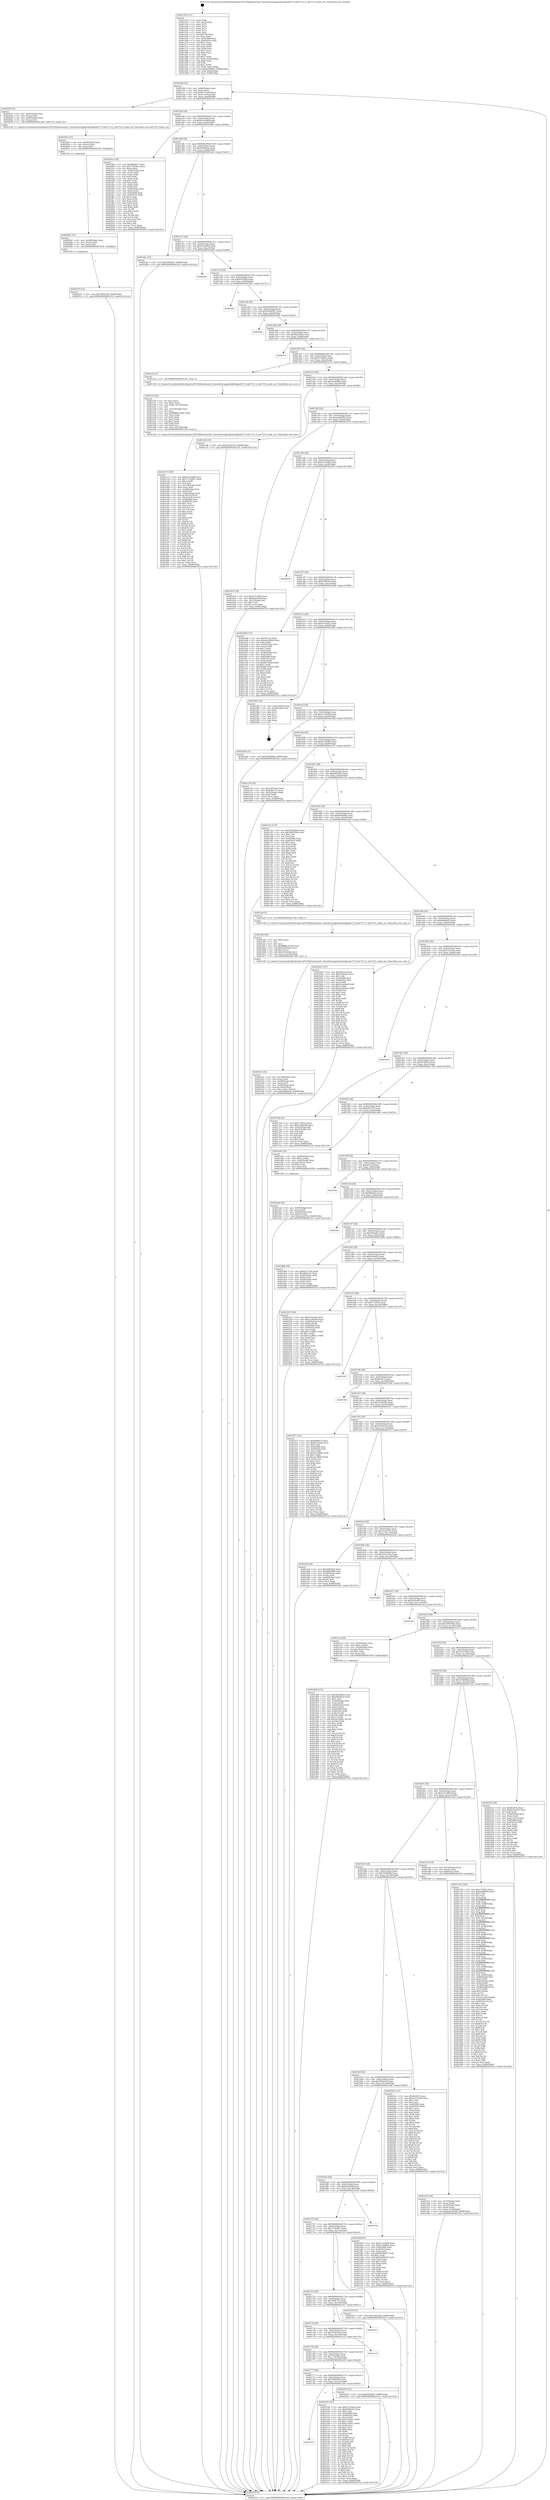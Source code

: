 digraph "0x401250" {
  label = "0x401250 (/mnt/c/Users/mathe/Desktop/tcc/POCII/binaries/extr_linuxdriversgpudrmbridgeadv7511adv7511.h_adv7533_mode_set_Final-ollvm.out::main(0))"
  labelloc = "t"
  node[shape=record]

  Entry [label="",width=0.3,height=0.3,shape=circle,fillcolor=black,style=filled]
  "0x4012bf" [label="{
     0x4012bf [32]\l
     | [instrs]\l
     &nbsp;&nbsp;0x4012bf \<+6\>: mov -0x88(%rbp),%eax\l
     &nbsp;&nbsp;0x4012c5 \<+2\>: mov %eax,%ecx\l
     &nbsp;&nbsp;0x4012c7 \<+6\>: sub $0x8a1c7e93,%ecx\l
     &nbsp;&nbsp;0x4012cd \<+6\>: mov %eax,-0x9c(%rbp)\l
     &nbsp;&nbsp;0x4012d3 \<+6\>: mov %ecx,-0xa0(%rbp)\l
     &nbsp;&nbsp;0x4012d9 \<+6\>: je 000000000040203f \<main+0xdef\>\l
  }"]
  "0x40203f" [label="{
     0x40203f [19]\l
     | [instrs]\l
     &nbsp;&nbsp;0x40203f \<+4\>: mov -0x60(%rbp),%rax\l
     &nbsp;&nbsp;0x402043 \<+3\>: mov (%rax),%rdi\l
     &nbsp;&nbsp;0x402046 \<+4\>: mov -0x48(%rbp),%rax\l
     &nbsp;&nbsp;0x40204a \<+3\>: mov (%rax),%rsi\l
     &nbsp;&nbsp;0x40204d \<+5\>: call 0000000000401240 \<adv7533_mode_set\>\l
     | [calls]\l
     &nbsp;&nbsp;0x401240 \{1\} (/mnt/c/Users/mathe/Desktop/tcc/POCII/binaries/extr_linuxdriversgpudrmbridgeadv7511adv7511.h_adv7533_mode_set_Final-ollvm.out::adv7533_mode_set)\l
  }"]
  "0x4012df" [label="{
     0x4012df [28]\l
     | [instrs]\l
     &nbsp;&nbsp;0x4012df \<+5\>: jmp 00000000004012e4 \<main+0x94\>\l
     &nbsp;&nbsp;0x4012e4 \<+6\>: mov -0x9c(%rbp),%eax\l
     &nbsp;&nbsp;0x4012ea \<+5\>: sub $0x8e1e0abf,%eax\l
     &nbsp;&nbsp;0x4012ef \<+6\>: mov %eax,-0xa4(%rbp)\l
     &nbsp;&nbsp;0x4012f5 \<+6\>: je 0000000000401fba \<main+0xd6a\>\l
  }"]
  Exit [label="",width=0.3,height=0.3,shape=circle,fillcolor=black,style=filled,peripheries=2]
  "0x401fba" [label="{
     0x401fba [118]\l
     | [instrs]\l
     &nbsp;&nbsp;0x401fba \<+5\>: mov $0x8fbb627,%eax\l
     &nbsp;&nbsp;0x401fbf \<+5\>: mov $0x776e0fec,%ecx\l
     &nbsp;&nbsp;0x401fc4 \<+2\>: xor %edx,%edx\l
     &nbsp;&nbsp;0x401fc6 \<+4\>: mov -0x40(%rbp),%rsi\l
     &nbsp;&nbsp;0x401fca \<+2\>: mov (%rsi),%edi\l
     &nbsp;&nbsp;0x401fcc \<+3\>: mov %edx,%r8d\l
     &nbsp;&nbsp;0x401fcf \<+3\>: sub %edi,%r8d\l
     &nbsp;&nbsp;0x401fd2 \<+2\>: mov %edx,%edi\l
     &nbsp;&nbsp;0x401fd4 \<+3\>: sub $0x1,%edi\l
     &nbsp;&nbsp;0x401fd7 \<+3\>: add %edi,%r8d\l
     &nbsp;&nbsp;0x401fda \<+2\>: mov %edx,%edi\l
     &nbsp;&nbsp;0x401fdc \<+3\>: sub %r8d,%edi\l
     &nbsp;&nbsp;0x401fdf \<+4\>: mov -0x40(%rbp),%rsi\l
     &nbsp;&nbsp;0x401fe3 \<+2\>: mov %edi,(%rsi)\l
     &nbsp;&nbsp;0x401fe5 \<+7\>: mov 0x405068,%edi\l
     &nbsp;&nbsp;0x401fec \<+8\>: mov 0x405054,%r8d\l
     &nbsp;&nbsp;0x401ff4 \<+3\>: sub $0x1,%edx\l
     &nbsp;&nbsp;0x401ff7 \<+3\>: mov %edi,%r9d\l
     &nbsp;&nbsp;0x401ffa \<+3\>: add %edx,%r9d\l
     &nbsp;&nbsp;0x401ffd \<+4\>: imul %r9d,%edi\l
     &nbsp;&nbsp;0x402001 \<+3\>: and $0x1,%edi\l
     &nbsp;&nbsp;0x402004 \<+3\>: cmp $0x0,%edi\l
     &nbsp;&nbsp;0x402007 \<+4\>: sete %r10b\l
     &nbsp;&nbsp;0x40200b \<+4\>: cmp $0xa,%r8d\l
     &nbsp;&nbsp;0x40200f \<+4\>: setl %r11b\l
     &nbsp;&nbsp;0x402013 \<+3\>: mov %r10b,%bl\l
     &nbsp;&nbsp;0x402016 \<+3\>: and %r11b,%bl\l
     &nbsp;&nbsp;0x402019 \<+3\>: xor %r11b,%r10b\l
     &nbsp;&nbsp;0x40201c \<+3\>: or %r10b,%bl\l
     &nbsp;&nbsp;0x40201f \<+3\>: test $0x1,%bl\l
     &nbsp;&nbsp;0x402022 \<+3\>: cmovne %ecx,%eax\l
     &nbsp;&nbsp;0x402025 \<+6\>: mov %eax,-0x88(%rbp)\l
     &nbsp;&nbsp;0x40202b \<+5\>: jmp 000000000040251b \<main+0x12cb\>\l
  }"]
  "0x4012fb" [label="{
     0x4012fb [28]\l
     | [instrs]\l
     &nbsp;&nbsp;0x4012fb \<+5\>: jmp 0000000000401300 \<main+0xb0\>\l
     &nbsp;&nbsp;0x401300 \<+6\>: mov -0x9c(%rbp),%eax\l
     &nbsp;&nbsp;0x401306 \<+5\>: sub $0x958afaaa,%eax\l
     &nbsp;&nbsp;0x40130b \<+6\>: mov %eax,-0xa8(%rbp)\l
     &nbsp;&nbsp;0x401311 \<+6\>: je 0000000000401dac \<main+0xb5c\>\l
  }"]
  "0x401793" [label="{
     0x401793\l
  }", style=dashed]
  "0x401dac" [label="{
     0x401dac [15]\l
     | [instrs]\l
     &nbsp;&nbsp;0x401dac \<+10\>: movl $0x929ad47,-0x88(%rbp)\l
     &nbsp;&nbsp;0x401db6 \<+5\>: jmp 000000000040251b \<main+0x12cb\>\l
  }"]
  "0x401317" [label="{
     0x401317 [28]\l
     | [instrs]\l
     &nbsp;&nbsp;0x401317 \<+5\>: jmp 000000000040131c \<main+0xcc\>\l
     &nbsp;&nbsp;0x40131c \<+6\>: mov -0x9c(%rbp),%eax\l
     &nbsp;&nbsp;0x401322 \<+5\>: sub $0x95eae96d,%eax\l
     &nbsp;&nbsp;0x401327 \<+6\>: mov %eax,-0xac(%rbp)\l
     &nbsp;&nbsp;0x40132d \<+6\>: je 00000000004020e9 \<main+0xe99\>\l
  }"]
  "0x402190" [label="{
     0x402190 [147]\l
     | [instrs]\l
     &nbsp;&nbsp;0x402190 \<+5\>: mov $0xf135cde4,%eax\l
     &nbsp;&nbsp;0x402195 \<+5\>: mov $0xb5b9a42,%ecx\l
     &nbsp;&nbsp;0x40219a \<+2\>: mov $0x1,%dl\l
     &nbsp;&nbsp;0x40219c \<+7\>: mov 0x405068,%esi\l
     &nbsp;&nbsp;0x4021a3 \<+7\>: mov 0x405054,%edi\l
     &nbsp;&nbsp;0x4021aa \<+3\>: mov %esi,%r8d\l
     &nbsp;&nbsp;0x4021ad \<+7\>: add $0xf31fa0cc,%r8d\l
     &nbsp;&nbsp;0x4021b4 \<+4\>: sub $0x1,%r8d\l
     &nbsp;&nbsp;0x4021b8 \<+7\>: sub $0xf31fa0cc,%r8d\l
     &nbsp;&nbsp;0x4021bf \<+4\>: imul %r8d,%esi\l
     &nbsp;&nbsp;0x4021c3 \<+3\>: and $0x1,%esi\l
     &nbsp;&nbsp;0x4021c6 \<+3\>: cmp $0x0,%esi\l
     &nbsp;&nbsp;0x4021c9 \<+4\>: sete %r9b\l
     &nbsp;&nbsp;0x4021cd \<+3\>: cmp $0xa,%edi\l
     &nbsp;&nbsp;0x4021d0 \<+4\>: setl %r10b\l
     &nbsp;&nbsp;0x4021d4 \<+3\>: mov %r9b,%r11b\l
     &nbsp;&nbsp;0x4021d7 \<+4\>: xor $0xff,%r11b\l
     &nbsp;&nbsp;0x4021db \<+3\>: mov %r10b,%bl\l
     &nbsp;&nbsp;0x4021de \<+3\>: xor $0xff,%bl\l
     &nbsp;&nbsp;0x4021e1 \<+3\>: xor $0x0,%dl\l
     &nbsp;&nbsp;0x4021e4 \<+3\>: mov %r11b,%r14b\l
     &nbsp;&nbsp;0x4021e7 \<+4\>: and $0x0,%r14b\l
     &nbsp;&nbsp;0x4021eb \<+3\>: and %dl,%r9b\l
     &nbsp;&nbsp;0x4021ee \<+3\>: mov %bl,%r15b\l
     &nbsp;&nbsp;0x4021f1 \<+4\>: and $0x0,%r15b\l
     &nbsp;&nbsp;0x4021f5 \<+3\>: and %dl,%r10b\l
     &nbsp;&nbsp;0x4021f8 \<+3\>: or %r9b,%r14b\l
     &nbsp;&nbsp;0x4021fb \<+3\>: or %r10b,%r15b\l
     &nbsp;&nbsp;0x4021fe \<+3\>: xor %r15b,%r14b\l
     &nbsp;&nbsp;0x402201 \<+3\>: or %bl,%r11b\l
     &nbsp;&nbsp;0x402204 \<+4\>: xor $0xff,%r11b\l
     &nbsp;&nbsp;0x402208 \<+3\>: or $0x0,%dl\l
     &nbsp;&nbsp;0x40220b \<+3\>: and %dl,%r11b\l
     &nbsp;&nbsp;0x40220e \<+3\>: or %r11b,%r14b\l
     &nbsp;&nbsp;0x402211 \<+4\>: test $0x1,%r14b\l
     &nbsp;&nbsp;0x402215 \<+3\>: cmovne %ecx,%eax\l
     &nbsp;&nbsp;0x402218 \<+6\>: mov %eax,-0x88(%rbp)\l
     &nbsp;&nbsp;0x40221e \<+5\>: jmp 000000000040251b \<main+0x12cb\>\l
  }"]
  "0x4020e9" [label="{
     0x4020e9\l
  }", style=dashed]
  "0x401333" [label="{
     0x401333 [28]\l
     | [instrs]\l
     &nbsp;&nbsp;0x401333 \<+5\>: jmp 0000000000401338 \<main+0xe8\>\l
     &nbsp;&nbsp;0x401338 \<+6\>: mov -0x9c(%rbp),%eax\l
     &nbsp;&nbsp;0x40133e \<+5\>: sub $0x95f185b6,%eax\l
     &nbsp;&nbsp;0x401343 \<+6\>: mov %eax,-0xb0(%rbp)\l
     &nbsp;&nbsp;0x401349 \<+6\>: je 0000000000401991 \<main+0x741\>\l
  }"]
  "0x402070" [label="{
     0x402070 [15]\l
     | [instrs]\l
     &nbsp;&nbsp;0x402070 \<+10\>: movl $0x7fd94d50,-0x88(%rbp)\l
     &nbsp;&nbsp;0x40207a \<+5\>: jmp 000000000040251b \<main+0x12cb\>\l
  }"]
  "0x401991" [label="{
     0x401991\l
  }", style=dashed]
  "0x40134f" [label="{
     0x40134f [28]\l
     | [instrs]\l
     &nbsp;&nbsp;0x40134f \<+5\>: jmp 0000000000401354 \<main+0x104\>\l
     &nbsp;&nbsp;0x401354 \<+6\>: mov -0x9c(%rbp),%eax\l
     &nbsp;&nbsp;0x40135a \<+5\>: sub $0x97bb9397,%eax\l
     &nbsp;&nbsp;0x40135f \<+6\>: mov %eax,-0xb4(%rbp)\l
     &nbsp;&nbsp;0x401365 \<+6\>: je 000000000040208e \<main+0xe3e\>\l
  }"]
  "0x402061" [label="{
     0x402061 [15]\l
     | [instrs]\l
     &nbsp;&nbsp;0x402061 \<+4\>: mov -0x48(%rbp),%rax\l
     &nbsp;&nbsp;0x402065 \<+3\>: mov (%rax),%rax\l
     &nbsp;&nbsp;0x402068 \<+3\>: mov %rax,%rdi\l
     &nbsp;&nbsp;0x40206b \<+5\>: call 0000000000401030 \<free@plt\>\l
     | [calls]\l
     &nbsp;&nbsp;0x401030 \{1\} (unknown)\l
  }"]
  "0x40208e" [label="{
     0x40208e\l
  }", style=dashed]
  "0x40136b" [label="{
     0x40136b [28]\l
     | [instrs]\l
     &nbsp;&nbsp;0x40136b \<+5\>: jmp 0000000000401370 \<main+0x120\>\l
     &nbsp;&nbsp;0x401370 \<+6\>: mov -0x9c(%rbp),%eax\l
     &nbsp;&nbsp;0x401376 \<+5\>: sub $0x9b2b48d3,%eax\l
     &nbsp;&nbsp;0x40137b \<+6\>: mov %eax,-0xb8(%rbp)\l
     &nbsp;&nbsp;0x401381 \<+6\>: je 000000000040241c \<main+0x11cc\>\l
  }"]
  "0x402052" [label="{
     0x402052 [15]\l
     | [instrs]\l
     &nbsp;&nbsp;0x402052 \<+4\>: mov -0x60(%rbp),%rax\l
     &nbsp;&nbsp;0x402056 \<+3\>: mov (%rax),%rax\l
     &nbsp;&nbsp;0x402059 \<+3\>: mov %rax,%rdi\l
     &nbsp;&nbsp;0x40205c \<+5\>: call 0000000000401030 \<free@plt\>\l
     | [calls]\l
     &nbsp;&nbsp;0x401030 \{1\} (unknown)\l
  }"]
  "0x40241c" [label="{
     0x40241c\l
  }", style=dashed]
  "0x401387" [label="{
     0x401387 [28]\l
     | [instrs]\l
     &nbsp;&nbsp;0x401387 \<+5\>: jmp 000000000040138c \<main+0x13c\>\l
     &nbsp;&nbsp;0x40138c \<+6\>: mov -0x9c(%rbp),%eax\l
     &nbsp;&nbsp;0x401392 \<+5\>: sub $0xa75dd6cb,%eax\l
     &nbsp;&nbsp;0x401397 \<+6\>: mov %eax,-0xbc(%rbp)\l
     &nbsp;&nbsp;0x40139d \<+6\>: je 0000000000401e3a \<main+0xbea\>\l
  }"]
  "0x401777" [label="{
     0x401777 [28]\l
     | [instrs]\l
     &nbsp;&nbsp;0x401777 \<+5\>: jmp 000000000040177c \<main+0x52c\>\l
     &nbsp;&nbsp;0x40177c \<+6\>: mov -0x9c(%rbp),%eax\l
     &nbsp;&nbsp;0x401782 \<+5\>: sub $0x7fd94d50,%eax\l
     &nbsp;&nbsp;0x401787 \<+6\>: mov %eax,-0x14c(%rbp)\l
     &nbsp;&nbsp;0x40178d \<+6\>: je 0000000000402190 \<main+0xf40\>\l
  }"]
  "0x401e3a" [label="{
     0x401e3a [5]\l
     | [instrs]\l
     &nbsp;&nbsp;0x401e3a \<+5\>: call 0000000000401160 \<next_i\>\l
     | [calls]\l
     &nbsp;&nbsp;0x401160 \{1\} (/mnt/c/Users/mathe/Desktop/tcc/POCII/binaries/extr_linuxdriversgpudrmbridgeadv7511adv7511.h_adv7533_mode_set_Final-ollvm.out::next_i)\l
  }"]
  "0x4013a3" [label="{
     0x4013a3 [28]\l
     | [instrs]\l
     &nbsp;&nbsp;0x4013a3 \<+5\>: jmp 00000000004013a8 \<main+0x158\>\l
     &nbsp;&nbsp;0x4013a8 \<+6\>: mov -0x9c(%rbp),%eax\l
     &nbsp;&nbsp;0x4013ae \<+5\>: sub $0xaa2d2bb0,%eax\l
     &nbsp;&nbsp;0x4013b3 \<+6\>: mov %eax,-0xc0(%rbp)\l
     &nbsp;&nbsp;0x4013b9 \<+6\>: je 0000000000401c4b \<main+0x9fb\>\l
  }"]
  "0x402030" [label="{
     0x402030 [15]\l
     | [instrs]\l
     &nbsp;&nbsp;0x402030 \<+10\>: movl $0x929ad47,-0x88(%rbp)\l
     &nbsp;&nbsp;0x40203a \<+5\>: jmp 000000000040251b \<main+0x12cb\>\l
  }"]
  "0x401c4b" [label="{
     0x401c4b [15]\l
     | [instrs]\l
     &nbsp;&nbsp;0x401c4b \<+10\>: movl $0x22a2d72e,-0x88(%rbp)\l
     &nbsp;&nbsp;0x401c55 \<+5\>: jmp 000000000040251b \<main+0x12cb\>\l
  }"]
  "0x4013bf" [label="{
     0x4013bf [28]\l
     | [instrs]\l
     &nbsp;&nbsp;0x4013bf \<+5\>: jmp 00000000004013c4 \<main+0x174\>\l
     &nbsp;&nbsp;0x4013c4 \<+6\>: mov -0x9c(%rbp),%eax\l
     &nbsp;&nbsp;0x4013ca \<+5\>: sub $0xae600855,%eax\l
     &nbsp;&nbsp;0x4013cf \<+6\>: mov %eax,-0xc4(%rbp)\l
     &nbsp;&nbsp;0x4013d5 \<+6\>: je 0000000000401918 \<main+0x6c8\>\l
  }"]
  "0x40175b" [label="{
     0x40175b [28]\l
     | [instrs]\l
     &nbsp;&nbsp;0x40175b \<+5\>: jmp 0000000000401760 \<main+0x510\>\l
     &nbsp;&nbsp;0x401760 \<+6\>: mov -0x9c(%rbp),%eax\l
     &nbsp;&nbsp;0x401766 \<+5\>: sub $0x776e0fec,%eax\l
     &nbsp;&nbsp;0x40176b \<+6\>: mov %eax,-0x148(%rbp)\l
     &nbsp;&nbsp;0x401771 \<+6\>: je 0000000000402030 \<main+0xde0\>\l
  }"]
  "0x401918" [label="{
     0x401918 [30]\l
     | [instrs]\l
     &nbsp;&nbsp;0x401918 \<+5\>: mov $0x5c512f96,%eax\l
     &nbsp;&nbsp;0x40191d \<+5\>: mov $0x6beb360f,%ecx\l
     &nbsp;&nbsp;0x401922 \<+3\>: mov -0x31(%rbp),%dl\l
     &nbsp;&nbsp;0x401925 \<+3\>: test $0x1,%dl\l
     &nbsp;&nbsp;0x401928 \<+3\>: cmovne %ecx,%eax\l
     &nbsp;&nbsp;0x40192b \<+6\>: mov %eax,-0x88(%rbp)\l
     &nbsp;&nbsp;0x401931 \<+5\>: jmp 000000000040251b \<main+0x12cb\>\l
  }"]
  "0x4013db" [label="{
     0x4013db [28]\l
     | [instrs]\l
     &nbsp;&nbsp;0x4013db \<+5\>: jmp 00000000004013e0 \<main+0x190\>\l
     &nbsp;&nbsp;0x4013e0 \<+6\>: mov -0x9c(%rbp),%eax\l
     &nbsp;&nbsp;0x4013e6 \<+5\>: sub $0xb1214a68,%eax\l
     &nbsp;&nbsp;0x4013eb \<+6\>: mov %eax,-0xc8(%rbp)\l
     &nbsp;&nbsp;0x4013f1 \<+6\>: je 0000000000402459 \<main+0x1209\>\l
  }"]
  "0x401a33" [label="{
     0x401a33\l
  }", style=dashed]
  "0x402459" [label="{
     0x402459\l
  }", style=dashed]
  "0x4013f7" [label="{
     0x4013f7 [28]\l
     | [instrs]\l
     &nbsp;&nbsp;0x4013f7 \<+5\>: jmp 00000000004013fc \<main+0x1ac\>\l
     &nbsp;&nbsp;0x4013fc \<+6\>: mov -0x9c(%rbp),%eax\l
     &nbsp;&nbsp;0x401402 \<+5\>: sub $0xb7ff5ebe,%eax\l
     &nbsp;&nbsp;0x401407 \<+6\>: mov %eax,-0xcc(%rbp)\l
     &nbsp;&nbsp;0x40140d \<+6\>: je 0000000000401bd8 \<main+0x988\>\l
  }"]
  "0x40173f" [label="{
     0x40173f [28]\l
     | [instrs]\l
     &nbsp;&nbsp;0x40173f \<+5\>: jmp 0000000000401744 \<main+0x4f4\>\l
     &nbsp;&nbsp;0x401744 \<+6\>: mov -0x9c(%rbp),%eax\l
     &nbsp;&nbsp;0x40174a \<+5\>: sub $0x756910cd,%eax\l
     &nbsp;&nbsp;0x40174f \<+6\>: mov %eax,-0x144(%rbp)\l
     &nbsp;&nbsp;0x401755 \<+6\>: je 0000000000401a33 \<main+0x7e3\>\l
  }"]
  "0x401bd8" [label="{
     0x401bd8 [115]\l
     | [instrs]\l
     &nbsp;&nbsp;0x401bd8 \<+5\>: mov $0xa87ccb,%eax\l
     &nbsp;&nbsp;0x401bdd \<+5\>: mov $0xaa2d2bb0,%ecx\l
     &nbsp;&nbsp;0x401be2 \<+2\>: xor %edx,%edx\l
     &nbsp;&nbsp;0x401be4 \<+4\>: mov -0x58(%rbp),%rsi\l
     &nbsp;&nbsp;0x401be8 \<+2\>: mov (%rsi),%edi\l
     &nbsp;&nbsp;0x401bea \<+3\>: sub $0x1,%edx\l
     &nbsp;&nbsp;0x401bed \<+2\>: sub %edx,%edi\l
     &nbsp;&nbsp;0x401bef \<+4\>: mov -0x58(%rbp),%rsi\l
     &nbsp;&nbsp;0x401bf3 \<+2\>: mov %edi,(%rsi)\l
     &nbsp;&nbsp;0x401bf5 \<+7\>: mov 0x405068,%edx\l
     &nbsp;&nbsp;0x401bfc \<+7\>: mov 0x405054,%edi\l
     &nbsp;&nbsp;0x401c03 \<+3\>: mov %edx,%r8d\l
     &nbsp;&nbsp;0x401c06 \<+7\>: sub $0xfd275bdd,%r8d\l
     &nbsp;&nbsp;0x401c0d \<+4\>: sub $0x1,%r8d\l
     &nbsp;&nbsp;0x401c11 \<+7\>: add $0xfd275bdd,%r8d\l
     &nbsp;&nbsp;0x401c18 \<+4\>: imul %r8d,%edx\l
     &nbsp;&nbsp;0x401c1c \<+3\>: and $0x1,%edx\l
     &nbsp;&nbsp;0x401c1f \<+3\>: cmp $0x0,%edx\l
     &nbsp;&nbsp;0x401c22 \<+4\>: sete %r9b\l
     &nbsp;&nbsp;0x401c26 \<+3\>: cmp $0xa,%edi\l
     &nbsp;&nbsp;0x401c29 \<+4\>: setl %r10b\l
     &nbsp;&nbsp;0x401c2d \<+3\>: mov %r9b,%r11b\l
     &nbsp;&nbsp;0x401c30 \<+3\>: and %r10b,%r11b\l
     &nbsp;&nbsp;0x401c33 \<+3\>: xor %r10b,%r9b\l
     &nbsp;&nbsp;0x401c36 \<+3\>: or %r9b,%r11b\l
     &nbsp;&nbsp;0x401c39 \<+4\>: test $0x1,%r11b\l
     &nbsp;&nbsp;0x401c3d \<+3\>: cmovne %ecx,%eax\l
     &nbsp;&nbsp;0x401c40 \<+6\>: mov %eax,-0x88(%rbp)\l
     &nbsp;&nbsp;0x401c46 \<+5\>: jmp 000000000040251b \<main+0x12cb\>\l
  }"]
  "0x401413" [label="{
     0x401413 [28]\l
     | [instrs]\l
     &nbsp;&nbsp;0x401413 \<+5\>: jmp 0000000000401418 \<main+0x1c8\>\l
     &nbsp;&nbsp;0x401418 \<+6\>: mov -0x9c(%rbp),%eax\l
     &nbsp;&nbsp;0x40141e \<+5\>: sub $0xbe192452,%eax\l
     &nbsp;&nbsp;0x401423 \<+6\>: mov %eax,-0xd0(%rbp)\l
     &nbsp;&nbsp;0x401429 \<+6\>: je 0000000000402385 \<main+0x1135\>\l
  }"]
  "0x402181" [label="{
     0x402181\l
  }", style=dashed]
  "0x402385" [label="{
     0x402385 [18]\l
     | [instrs]\l
     &nbsp;&nbsp;0x402385 \<+3\>: mov -0x2c(%rbp),%eax\l
     &nbsp;&nbsp;0x402388 \<+4\>: lea -0x28(%rbp),%rsp\l
     &nbsp;&nbsp;0x40238c \<+1\>: pop %rbx\l
     &nbsp;&nbsp;0x40238d \<+2\>: pop %r12\l
     &nbsp;&nbsp;0x40238f \<+2\>: pop %r13\l
     &nbsp;&nbsp;0x402391 \<+2\>: pop %r14\l
     &nbsp;&nbsp;0x402393 \<+2\>: pop %r15\l
     &nbsp;&nbsp;0x402395 \<+1\>: pop %rbp\l
     &nbsp;&nbsp;0x402396 \<+1\>: ret\l
  }"]
  "0x40142f" [label="{
     0x40142f [28]\l
     | [instrs]\l
     &nbsp;&nbsp;0x40142f \<+5\>: jmp 0000000000401434 \<main+0x1e4\>\l
     &nbsp;&nbsp;0x401434 \<+6\>: mov -0x9c(%rbp),%eax\l
     &nbsp;&nbsp;0x40143a \<+5\>: sub $0xce1d0596,%eax\l
     &nbsp;&nbsp;0x40143f \<+6\>: mov %eax,-0xd4(%rbp)\l
     &nbsp;&nbsp;0x401445 \<+6\>: je 000000000040228d \<main+0x103d\>\l
  }"]
  "0x401723" [label="{
     0x401723 [28]\l
     | [instrs]\l
     &nbsp;&nbsp;0x401723 \<+5\>: jmp 0000000000401728 \<main+0x4d8\>\l
     &nbsp;&nbsp;0x401728 \<+6\>: mov -0x9c(%rbp),%eax\l
     &nbsp;&nbsp;0x40172e \<+5\>: sub $0x7498733c,%eax\l
     &nbsp;&nbsp;0x401733 \<+6\>: mov %eax,-0x140(%rbp)\l
     &nbsp;&nbsp;0x401739 \<+6\>: je 0000000000402181 \<main+0xf31\>\l
  }"]
  "0x40228d" [label="{
     0x40228d [15]\l
     | [instrs]\l
     &nbsp;&nbsp;0x40228d \<+10\>: movl $0x5fa69db6,-0x88(%rbp)\l
     &nbsp;&nbsp;0x402297 \<+5\>: jmp 000000000040251b \<main+0x12cb\>\l
  }"]
  "0x40144b" [label="{
     0x40144b [28]\l
     | [instrs]\l
     &nbsp;&nbsp;0x40144b \<+5\>: jmp 0000000000401450 \<main+0x200\>\l
     &nbsp;&nbsp;0x401450 \<+6\>: mov -0x9c(%rbp),%eax\l
     &nbsp;&nbsp;0x401456 \<+5\>: sub $0xda103999,%eax\l
     &nbsp;&nbsp;0x40145b \<+6\>: mov %eax,-0xd8(%rbp)\l
     &nbsp;&nbsp;0x401461 \<+6\>: je 0000000000401a70 \<main+0x820\>\l
  }"]
  "0x401f18" [label="{
     0x401f18 [15]\l
     | [instrs]\l
     &nbsp;&nbsp;0x401f18 \<+10\>: movl $0x164e02fa,-0x88(%rbp)\l
     &nbsp;&nbsp;0x401f22 \<+5\>: jmp 000000000040251b \<main+0x12cb\>\l
  }"]
  "0x401a70" [label="{
     0x401a70 [30]\l
     | [instrs]\l
     &nbsp;&nbsp;0x401a70 \<+5\>: mov $0x22810ce0,%eax\l
     &nbsp;&nbsp;0x401a75 \<+5\>: mov $0xfe60c7f1,%ecx\l
     &nbsp;&nbsp;0x401a7a \<+3\>: mov -0x30(%rbp),%edx\l
     &nbsp;&nbsp;0x401a7d \<+3\>: cmp $0x0,%edx\l
     &nbsp;&nbsp;0x401a80 \<+3\>: cmove %ecx,%eax\l
     &nbsp;&nbsp;0x401a83 \<+6\>: mov %eax,-0x88(%rbp)\l
     &nbsp;&nbsp;0x401a89 \<+5\>: jmp 000000000040251b \<main+0x12cb\>\l
  }"]
  "0x401467" [label="{
     0x401467 [28]\l
     | [instrs]\l
     &nbsp;&nbsp;0x401467 \<+5\>: jmp 000000000040146c \<main+0x21c\>\l
     &nbsp;&nbsp;0x40146c \<+6\>: mov -0x9c(%rbp),%eax\l
     &nbsp;&nbsp;0x401472 \<+5\>: sub $0xda6f3e62,%eax\l
     &nbsp;&nbsp;0x401477 \<+6\>: mov %eax,-0xdc(%rbp)\l
     &nbsp;&nbsp;0x40147d \<+6\>: je 0000000000401c5a \<main+0xa0a\>\l
  }"]
  "0x401707" [label="{
     0x401707 [28]\l
     | [instrs]\l
     &nbsp;&nbsp;0x401707 \<+5\>: jmp 000000000040170c \<main+0x4bc\>\l
     &nbsp;&nbsp;0x40170c \<+6\>: mov -0x9c(%rbp),%eax\l
     &nbsp;&nbsp;0x401712 \<+5\>: sub $0x7374e997,%eax\l
     &nbsp;&nbsp;0x401717 \<+6\>: mov %eax,-0x13c(%rbp)\l
     &nbsp;&nbsp;0x40171d \<+6\>: je 0000000000401f18 \<main+0xcc8\>\l
  }"]
  "0x401c5a" [label="{
     0x401c5a [137]\l
     | [instrs]\l
     &nbsp;&nbsp;0x401c5a \<+5\>: mov $0x9b2b48d3,%eax\l
     &nbsp;&nbsp;0x401c5f \<+5\>: mov $0x369070b4,%ecx\l
     &nbsp;&nbsp;0x401c64 \<+2\>: mov $0x1,%dl\l
     &nbsp;&nbsp;0x401c66 \<+2\>: xor %esi,%esi\l
     &nbsp;&nbsp;0x401c68 \<+7\>: mov 0x405068,%edi\l
     &nbsp;&nbsp;0x401c6f \<+8\>: mov 0x405054,%r8d\l
     &nbsp;&nbsp;0x401c77 \<+3\>: sub $0x1,%esi\l
     &nbsp;&nbsp;0x401c7a \<+3\>: mov %edi,%r9d\l
     &nbsp;&nbsp;0x401c7d \<+3\>: add %esi,%r9d\l
     &nbsp;&nbsp;0x401c80 \<+4\>: imul %r9d,%edi\l
     &nbsp;&nbsp;0x401c84 \<+3\>: and $0x1,%edi\l
     &nbsp;&nbsp;0x401c87 \<+3\>: cmp $0x0,%edi\l
     &nbsp;&nbsp;0x401c8a \<+4\>: sete %r10b\l
     &nbsp;&nbsp;0x401c8e \<+4\>: cmp $0xa,%r8d\l
     &nbsp;&nbsp;0x401c92 \<+4\>: setl %r11b\l
     &nbsp;&nbsp;0x401c96 \<+3\>: mov %r10b,%bl\l
     &nbsp;&nbsp;0x401c99 \<+3\>: xor $0xff,%bl\l
     &nbsp;&nbsp;0x401c9c \<+3\>: mov %r11b,%r14b\l
     &nbsp;&nbsp;0x401c9f \<+4\>: xor $0xff,%r14b\l
     &nbsp;&nbsp;0x401ca3 \<+3\>: xor $0x0,%dl\l
     &nbsp;&nbsp;0x401ca6 \<+3\>: mov %bl,%r15b\l
     &nbsp;&nbsp;0x401ca9 \<+4\>: and $0x0,%r15b\l
     &nbsp;&nbsp;0x401cad \<+3\>: and %dl,%r10b\l
     &nbsp;&nbsp;0x401cb0 \<+3\>: mov %r14b,%r12b\l
     &nbsp;&nbsp;0x401cb3 \<+4\>: and $0x0,%r12b\l
     &nbsp;&nbsp;0x401cb7 \<+3\>: and %dl,%r11b\l
     &nbsp;&nbsp;0x401cba \<+3\>: or %r10b,%r15b\l
     &nbsp;&nbsp;0x401cbd \<+3\>: or %r11b,%r12b\l
     &nbsp;&nbsp;0x401cc0 \<+3\>: xor %r12b,%r15b\l
     &nbsp;&nbsp;0x401cc3 \<+3\>: or %r14b,%bl\l
     &nbsp;&nbsp;0x401cc6 \<+3\>: xor $0xff,%bl\l
     &nbsp;&nbsp;0x401cc9 \<+3\>: or $0x0,%dl\l
     &nbsp;&nbsp;0x401ccc \<+2\>: and %dl,%bl\l
     &nbsp;&nbsp;0x401cce \<+3\>: or %bl,%r15b\l
     &nbsp;&nbsp;0x401cd1 \<+4\>: test $0x1,%r15b\l
     &nbsp;&nbsp;0x401cd5 \<+3\>: cmovne %ecx,%eax\l
     &nbsp;&nbsp;0x401cd8 \<+6\>: mov %eax,-0x88(%rbp)\l
     &nbsp;&nbsp;0x401cde \<+5\>: jmp 000000000040251b \<main+0x12cb\>\l
  }"]
  "0x401483" [label="{
     0x401483 [28]\l
     | [instrs]\l
     &nbsp;&nbsp;0x401483 \<+5\>: jmp 0000000000401488 \<main+0x238\>\l
     &nbsp;&nbsp;0x401488 \<+6\>: mov -0x9c(%rbp),%eax\l
     &nbsp;&nbsp;0x40148e \<+5\>: sub $0xdd02b0f6,%eax\l
     &nbsp;&nbsp;0x401493 \<+6\>: mov %eax,-0xe0(%rbp)\l
     &nbsp;&nbsp;0x401499 \<+6\>: je 0000000000401aef \<main+0x89f\>\l
  }"]
  "0x401936" [label="{
     0x401936\l
  }", style=dashed]
  "0x401aef" [label="{
     0x401aef [5]\l
     | [instrs]\l
     &nbsp;&nbsp;0x401aef \<+5\>: call 0000000000401160 \<next_i\>\l
     | [calls]\l
     &nbsp;&nbsp;0x401160 \{1\} (/mnt/c/Users/mathe/Desktop/tcc/POCII/binaries/extr_linuxdriversgpudrmbridgeadv7511adv7511.h_adv7533_mode_set_Final-ollvm.out::next_i)\l
  }"]
  "0x40149f" [label="{
     0x40149f [28]\l
     | [instrs]\l
     &nbsp;&nbsp;0x40149f \<+5\>: jmp 00000000004014a4 \<main+0x254\>\l
     &nbsp;&nbsp;0x4014a4 \<+6\>: mov -0x9c(%rbp),%eax\l
     &nbsp;&nbsp;0x4014aa \<+5\>: sub $0xe8f4da92,%eax\l
     &nbsp;&nbsp;0x4014af \<+6\>: mov %eax,-0xe4(%rbp)\l
     &nbsp;&nbsp;0x4014b5 \<+6\>: je 0000000000401b45 \<main+0x8f5\>\l
  }"]
  "0x401e73" [label="{
     0x401e73 [165]\l
     | [instrs]\l
     &nbsp;&nbsp;0x401e73 \<+5\>: mov $0xb1214a68,%ecx\l
     &nbsp;&nbsp;0x401e78 \<+5\>: mov $0x7374e997,%edx\l
     &nbsp;&nbsp;0x401e7d \<+3\>: mov $0x1,%r8b\l
     &nbsp;&nbsp;0x401e80 \<+2\>: xor %esi,%esi\l
     &nbsp;&nbsp;0x401e82 \<+6\>: mov -0x158(%rbp),%edi\l
     &nbsp;&nbsp;0x401e88 \<+3\>: imul %eax,%edi\l
     &nbsp;&nbsp;0x401e8b \<+4\>: mov -0x48(%rbp),%r9\l
     &nbsp;&nbsp;0x401e8f \<+3\>: mov (%r9),%r9\l
     &nbsp;&nbsp;0x401e92 \<+4\>: mov -0x40(%rbp),%r10\l
     &nbsp;&nbsp;0x401e96 \<+3\>: movslq (%r10),%r10\l
     &nbsp;&nbsp;0x401e99 \<+4\>: mov %edi,(%r9,%r10,4)\l
     &nbsp;&nbsp;0x401e9d \<+7\>: mov 0x405068,%eax\l
     &nbsp;&nbsp;0x401ea4 \<+7\>: mov 0x405054,%edi\l
     &nbsp;&nbsp;0x401eab \<+3\>: sub $0x1,%esi\l
     &nbsp;&nbsp;0x401eae \<+3\>: mov %eax,%r11d\l
     &nbsp;&nbsp;0x401eb1 \<+3\>: add %esi,%r11d\l
     &nbsp;&nbsp;0x401eb4 \<+4\>: imul %r11d,%eax\l
     &nbsp;&nbsp;0x401eb8 \<+3\>: and $0x1,%eax\l
     &nbsp;&nbsp;0x401ebb \<+3\>: cmp $0x0,%eax\l
     &nbsp;&nbsp;0x401ebe \<+3\>: sete %bl\l
     &nbsp;&nbsp;0x401ec1 \<+3\>: cmp $0xa,%edi\l
     &nbsp;&nbsp;0x401ec4 \<+4\>: setl %r14b\l
     &nbsp;&nbsp;0x401ec8 \<+3\>: mov %bl,%r15b\l
     &nbsp;&nbsp;0x401ecb \<+4\>: xor $0xff,%r15b\l
     &nbsp;&nbsp;0x401ecf \<+3\>: mov %r14b,%r12b\l
     &nbsp;&nbsp;0x401ed2 \<+4\>: xor $0xff,%r12b\l
     &nbsp;&nbsp;0x401ed6 \<+4\>: xor $0x1,%r8b\l
     &nbsp;&nbsp;0x401eda \<+3\>: mov %r15b,%r13b\l
     &nbsp;&nbsp;0x401edd \<+4\>: and $0xff,%r13b\l
     &nbsp;&nbsp;0x401ee1 \<+3\>: and %r8b,%bl\l
     &nbsp;&nbsp;0x401ee4 \<+3\>: mov %r12b,%al\l
     &nbsp;&nbsp;0x401ee7 \<+2\>: and $0xff,%al\l
     &nbsp;&nbsp;0x401ee9 \<+3\>: and %r8b,%r14b\l
     &nbsp;&nbsp;0x401eec \<+3\>: or %bl,%r13b\l
     &nbsp;&nbsp;0x401eef \<+3\>: or %r14b,%al\l
     &nbsp;&nbsp;0x401ef2 \<+3\>: xor %al,%r13b\l
     &nbsp;&nbsp;0x401ef5 \<+3\>: or %r12b,%r15b\l
     &nbsp;&nbsp;0x401ef8 \<+4\>: xor $0xff,%r15b\l
     &nbsp;&nbsp;0x401efc \<+4\>: or $0x1,%r8b\l
     &nbsp;&nbsp;0x401f00 \<+3\>: and %r8b,%r15b\l
     &nbsp;&nbsp;0x401f03 \<+3\>: or %r15b,%r13b\l
     &nbsp;&nbsp;0x401f06 \<+4\>: test $0x1,%r13b\l
     &nbsp;&nbsp;0x401f0a \<+3\>: cmovne %edx,%ecx\l
     &nbsp;&nbsp;0x401f0d \<+6\>: mov %ecx,-0x88(%rbp)\l
     &nbsp;&nbsp;0x401f13 \<+5\>: jmp 000000000040251b \<main+0x12cb\>\l
  }"]
  "0x401b45" [label="{
     0x401b45 [147]\l
     | [instrs]\l
     &nbsp;&nbsp;0x401b45 \<+5\>: mov $0xa87ccb,%eax\l
     &nbsp;&nbsp;0x401b4a \<+5\>: mov $0xb7ff5ebe,%ecx\l
     &nbsp;&nbsp;0x401b4f \<+2\>: mov $0x1,%dl\l
     &nbsp;&nbsp;0x401b51 \<+7\>: mov 0x405068,%esi\l
     &nbsp;&nbsp;0x401b58 \<+7\>: mov 0x405054,%edi\l
     &nbsp;&nbsp;0x401b5f \<+3\>: mov %esi,%r8d\l
     &nbsp;&nbsp;0x401b62 \<+7\>: sub $0xd1a4e8e6,%r8d\l
     &nbsp;&nbsp;0x401b69 \<+4\>: sub $0x1,%r8d\l
     &nbsp;&nbsp;0x401b6d \<+7\>: add $0xd1a4e8e6,%r8d\l
     &nbsp;&nbsp;0x401b74 \<+4\>: imul %r8d,%esi\l
     &nbsp;&nbsp;0x401b78 \<+3\>: and $0x1,%esi\l
     &nbsp;&nbsp;0x401b7b \<+3\>: cmp $0x0,%esi\l
     &nbsp;&nbsp;0x401b7e \<+4\>: sete %r9b\l
     &nbsp;&nbsp;0x401b82 \<+3\>: cmp $0xa,%edi\l
     &nbsp;&nbsp;0x401b85 \<+4\>: setl %r10b\l
     &nbsp;&nbsp;0x401b89 \<+3\>: mov %r9b,%r11b\l
     &nbsp;&nbsp;0x401b8c \<+4\>: xor $0xff,%r11b\l
     &nbsp;&nbsp;0x401b90 \<+3\>: mov %r10b,%bl\l
     &nbsp;&nbsp;0x401b93 \<+3\>: xor $0xff,%bl\l
     &nbsp;&nbsp;0x401b96 \<+3\>: xor $0x0,%dl\l
     &nbsp;&nbsp;0x401b99 \<+3\>: mov %r11b,%r14b\l
     &nbsp;&nbsp;0x401b9c \<+4\>: and $0x0,%r14b\l
     &nbsp;&nbsp;0x401ba0 \<+3\>: and %dl,%r9b\l
     &nbsp;&nbsp;0x401ba3 \<+3\>: mov %bl,%r15b\l
     &nbsp;&nbsp;0x401ba6 \<+4\>: and $0x0,%r15b\l
     &nbsp;&nbsp;0x401baa \<+3\>: and %dl,%r10b\l
     &nbsp;&nbsp;0x401bad \<+3\>: or %r9b,%r14b\l
     &nbsp;&nbsp;0x401bb0 \<+3\>: or %r10b,%r15b\l
     &nbsp;&nbsp;0x401bb3 \<+3\>: xor %r15b,%r14b\l
     &nbsp;&nbsp;0x401bb6 \<+3\>: or %bl,%r11b\l
     &nbsp;&nbsp;0x401bb9 \<+4\>: xor $0xff,%r11b\l
     &nbsp;&nbsp;0x401bbd \<+3\>: or $0x0,%dl\l
     &nbsp;&nbsp;0x401bc0 \<+3\>: and %dl,%r11b\l
     &nbsp;&nbsp;0x401bc3 \<+3\>: or %r11b,%r14b\l
     &nbsp;&nbsp;0x401bc6 \<+4\>: test $0x1,%r14b\l
     &nbsp;&nbsp;0x401bca \<+3\>: cmovne %ecx,%eax\l
     &nbsp;&nbsp;0x401bcd \<+6\>: mov %eax,-0x88(%rbp)\l
     &nbsp;&nbsp;0x401bd3 \<+5\>: jmp 000000000040251b \<main+0x12cb\>\l
  }"]
  "0x4014bb" [label="{
     0x4014bb [28]\l
     | [instrs]\l
     &nbsp;&nbsp;0x4014bb \<+5\>: jmp 00000000004014c0 \<main+0x270\>\l
     &nbsp;&nbsp;0x4014c0 \<+6\>: mov -0x9c(%rbp),%eax\l
     &nbsp;&nbsp;0x4014c6 \<+5\>: sub $0xf135cde4,%eax\l
     &nbsp;&nbsp;0x4014cb \<+6\>: mov %eax,-0xe8(%rbp)\l
     &nbsp;&nbsp;0x4014d1 \<+6\>: je 00000000004024ed \<main+0x129d\>\l
  }"]
  "0x401e3f" [label="{
     0x401e3f [52]\l
     | [instrs]\l
     &nbsp;&nbsp;0x401e3f \<+2\>: xor %ecx,%ecx\l
     &nbsp;&nbsp;0x401e41 \<+5\>: mov $0x2,%edx\l
     &nbsp;&nbsp;0x401e46 \<+6\>: mov %edx,-0x154(%rbp)\l
     &nbsp;&nbsp;0x401e4c \<+1\>: cltd\l
     &nbsp;&nbsp;0x401e4d \<+6\>: mov -0x154(%rbp),%esi\l
     &nbsp;&nbsp;0x401e53 \<+2\>: idiv %esi\l
     &nbsp;&nbsp;0x401e55 \<+6\>: imul $0xfffffffe,%edx,%edx\l
     &nbsp;&nbsp;0x401e5b \<+2\>: mov %ecx,%edi\l
     &nbsp;&nbsp;0x401e5d \<+2\>: sub %edx,%edi\l
     &nbsp;&nbsp;0x401e5f \<+2\>: mov %ecx,%edx\l
     &nbsp;&nbsp;0x401e61 \<+3\>: sub $0x1,%edx\l
     &nbsp;&nbsp;0x401e64 \<+2\>: add %edx,%edi\l
     &nbsp;&nbsp;0x401e66 \<+2\>: sub %edi,%ecx\l
     &nbsp;&nbsp;0x401e68 \<+6\>: mov %ecx,-0x158(%rbp)\l
     &nbsp;&nbsp;0x401e6e \<+5\>: call 0000000000401160 \<next_i\>\l
     | [calls]\l
     &nbsp;&nbsp;0x401160 \{1\} (/mnt/c/Users/mathe/Desktop/tcc/POCII/binaries/extr_linuxdriversgpudrmbridgeadv7511adv7511.h_adv7533_mode_set_Final-ollvm.out::next_i)\l
  }"]
  "0x4024ed" [label="{
     0x4024ed\l
  }", style=dashed]
  "0x4014d7" [label="{
     0x4014d7 [28]\l
     | [instrs]\l
     &nbsp;&nbsp;0x4014d7 \<+5\>: jmp 00000000004014dc \<main+0x28c\>\l
     &nbsp;&nbsp;0x4014dc \<+6\>: mov -0x9c(%rbp),%eax\l
     &nbsp;&nbsp;0x4014e2 \<+5\>: sub $0xfe50d6c0,%eax\l
     &nbsp;&nbsp;0x4014e7 \<+6\>: mov %eax,-0xec(%rbp)\l
     &nbsp;&nbsp;0x4014ed \<+6\>: je 000000000040179d \<main+0x54d\>\l
  }"]
  "0x4016eb" [label="{
     0x4016eb [28]\l
     | [instrs]\l
     &nbsp;&nbsp;0x4016eb \<+5\>: jmp 00000000004016f0 \<main+0x4a0\>\l
     &nbsp;&nbsp;0x4016f0 \<+6\>: mov -0x9c(%rbp),%eax\l
     &nbsp;&nbsp;0x4016f6 \<+5\>: sub $0x6beb360f,%eax\l
     &nbsp;&nbsp;0x4016fb \<+6\>: mov %eax,-0x138(%rbp)\l
     &nbsp;&nbsp;0x401701 \<+6\>: je 0000000000401936 \<main+0x6e6\>\l
  }"]
  "0x40179d" [label="{
     0x40179d [53]\l
     | [instrs]\l
     &nbsp;&nbsp;0x40179d \<+5\>: mov $0xe72f632,%eax\l
     &nbsp;&nbsp;0x4017a2 \<+5\>: mov $0x516b8280,%ecx\l
     &nbsp;&nbsp;0x4017a7 \<+6\>: mov -0x82(%rbp),%dl\l
     &nbsp;&nbsp;0x4017ad \<+7\>: mov -0x81(%rbp),%sil\l
     &nbsp;&nbsp;0x4017b4 \<+3\>: mov %dl,%dil\l
     &nbsp;&nbsp;0x4017b7 \<+3\>: and %sil,%dil\l
     &nbsp;&nbsp;0x4017ba \<+3\>: xor %sil,%dl\l
     &nbsp;&nbsp;0x4017bd \<+3\>: or %dl,%dil\l
     &nbsp;&nbsp;0x4017c0 \<+4\>: test $0x1,%dil\l
     &nbsp;&nbsp;0x4017c4 \<+3\>: cmovne %ecx,%eax\l
     &nbsp;&nbsp;0x4017c7 \<+6\>: mov %eax,-0x88(%rbp)\l
     &nbsp;&nbsp;0x4017cd \<+5\>: jmp 000000000040251b \<main+0x12cb\>\l
  }"]
  "0x4014f3" [label="{
     0x4014f3 [28]\l
     | [instrs]\l
     &nbsp;&nbsp;0x4014f3 \<+5\>: jmp 00000000004014f8 \<main+0x2a8\>\l
     &nbsp;&nbsp;0x4014f8 \<+6\>: mov -0x9c(%rbp),%eax\l
     &nbsp;&nbsp;0x4014fe \<+5\>: sub $0xfe60c7f1,%eax\l
     &nbsp;&nbsp;0x401503 \<+6\>: mov %eax,-0xf0(%rbp)\l
     &nbsp;&nbsp;0x401509 \<+6\>: je 0000000000401a8e \<main+0x83e\>\l
  }"]
  "0x40251b" [label="{
     0x40251b [5]\l
     | [instrs]\l
     &nbsp;&nbsp;0x40251b \<+5\>: jmp 00000000004012bf \<main+0x6f\>\l
  }"]
  "0x401250" [label="{
     0x401250 [111]\l
     | [instrs]\l
     &nbsp;&nbsp;0x401250 \<+1\>: push %rbp\l
     &nbsp;&nbsp;0x401251 \<+3\>: mov %rsp,%rbp\l
     &nbsp;&nbsp;0x401254 \<+2\>: push %r15\l
     &nbsp;&nbsp;0x401256 \<+2\>: push %r14\l
     &nbsp;&nbsp;0x401258 \<+2\>: push %r13\l
     &nbsp;&nbsp;0x40125a \<+2\>: push %r12\l
     &nbsp;&nbsp;0x40125c \<+1\>: push %rbx\l
     &nbsp;&nbsp;0x40125d \<+7\>: sub $0x148,%rsp\l
     &nbsp;&nbsp;0x401264 \<+2\>: xor %eax,%eax\l
     &nbsp;&nbsp;0x401266 \<+7\>: mov 0x405068,%ecx\l
     &nbsp;&nbsp;0x40126d \<+7\>: mov 0x405054,%edx\l
     &nbsp;&nbsp;0x401274 \<+3\>: sub $0x1,%eax\l
     &nbsp;&nbsp;0x401277 \<+3\>: mov %ecx,%r8d\l
     &nbsp;&nbsp;0x40127a \<+3\>: add %eax,%r8d\l
     &nbsp;&nbsp;0x40127d \<+4\>: imul %r8d,%ecx\l
     &nbsp;&nbsp;0x401281 \<+3\>: and $0x1,%ecx\l
     &nbsp;&nbsp;0x401284 \<+3\>: cmp $0x0,%ecx\l
     &nbsp;&nbsp;0x401287 \<+4\>: sete %r9b\l
     &nbsp;&nbsp;0x40128b \<+4\>: and $0x1,%r9b\l
     &nbsp;&nbsp;0x40128f \<+7\>: mov %r9b,-0x82(%rbp)\l
     &nbsp;&nbsp;0x401296 \<+3\>: cmp $0xa,%edx\l
     &nbsp;&nbsp;0x401299 \<+4\>: setl %r9b\l
     &nbsp;&nbsp;0x40129d \<+4\>: and $0x1,%r9b\l
     &nbsp;&nbsp;0x4012a1 \<+7\>: mov %r9b,-0x81(%rbp)\l
     &nbsp;&nbsp;0x4012a8 \<+10\>: movl $0xfe50d6c0,-0x88(%rbp)\l
     &nbsp;&nbsp;0x4012b2 \<+6\>: mov %edi,-0x8c(%rbp)\l
     &nbsp;&nbsp;0x4012b8 \<+7\>: mov %rsi,-0x98(%rbp)\l
  }"]
  "0x401ddf" [label="{
     0x401ddf [91]\l
     | [instrs]\l
     &nbsp;&nbsp;0x401ddf \<+5\>: mov $0xb1214a68,%eax\l
     &nbsp;&nbsp;0x401de4 \<+5\>: mov $0xa75dd6cb,%ecx\l
     &nbsp;&nbsp;0x401de9 \<+7\>: mov 0x405068,%edx\l
     &nbsp;&nbsp;0x401df0 \<+7\>: mov 0x405054,%esi\l
     &nbsp;&nbsp;0x401df7 \<+2\>: mov %edx,%edi\l
     &nbsp;&nbsp;0x401df9 \<+6\>: sub $0xb5690c97,%edi\l
     &nbsp;&nbsp;0x401dff \<+3\>: sub $0x1,%edi\l
     &nbsp;&nbsp;0x401e02 \<+6\>: add $0xb5690c97,%edi\l
     &nbsp;&nbsp;0x401e08 \<+3\>: imul %edi,%edx\l
     &nbsp;&nbsp;0x401e0b \<+3\>: and $0x1,%edx\l
     &nbsp;&nbsp;0x401e0e \<+3\>: cmp $0x0,%edx\l
     &nbsp;&nbsp;0x401e11 \<+4\>: sete %r8b\l
     &nbsp;&nbsp;0x401e15 \<+3\>: cmp $0xa,%esi\l
     &nbsp;&nbsp;0x401e18 \<+4\>: setl %r9b\l
     &nbsp;&nbsp;0x401e1c \<+3\>: mov %r8b,%r10b\l
     &nbsp;&nbsp;0x401e1f \<+3\>: and %r9b,%r10b\l
     &nbsp;&nbsp;0x401e22 \<+3\>: xor %r9b,%r8b\l
     &nbsp;&nbsp;0x401e25 \<+3\>: or %r8b,%r10b\l
     &nbsp;&nbsp;0x401e28 \<+4\>: test $0x1,%r10b\l
     &nbsp;&nbsp;0x401e2c \<+3\>: cmovne %ecx,%eax\l
     &nbsp;&nbsp;0x401e2f \<+6\>: mov %eax,-0x88(%rbp)\l
     &nbsp;&nbsp;0x401e35 \<+5\>: jmp 000000000040251b \<main+0x12cb\>\l
  }"]
  "0x401a8e" [label="{
     0x401a8e [29]\l
     | [instrs]\l
     &nbsp;&nbsp;0x401a8e \<+4\>: mov -0x68(%rbp),%rax\l
     &nbsp;&nbsp;0x401a92 \<+6\>: movl $0x1,(%rax)\l
     &nbsp;&nbsp;0x401a98 \<+4\>: mov -0x68(%rbp),%rax\l
     &nbsp;&nbsp;0x401a9c \<+3\>: movslq (%rax),%rax\l
     &nbsp;&nbsp;0x401a9f \<+4\>: shl $0x2,%rax\l
     &nbsp;&nbsp;0x401aa3 \<+3\>: mov %rax,%rdi\l
     &nbsp;&nbsp;0x401aa6 \<+5\>: call 0000000000401050 \<malloc@plt\>\l
     | [calls]\l
     &nbsp;&nbsp;0x401050 \{1\} (unknown)\l
  }"]
  "0x40150f" [label="{
     0x40150f [28]\l
     | [instrs]\l
     &nbsp;&nbsp;0x40150f \<+5\>: jmp 0000000000401514 \<main+0x2c4\>\l
     &nbsp;&nbsp;0x401514 \<+6\>: mov -0x9c(%rbp),%eax\l
     &nbsp;&nbsp;0x40151a \<+5\>: sub $0xa87ccb,%eax\l
     &nbsp;&nbsp;0x40151f \<+6\>: mov %eax,-0xf4(%rbp)\l
     &nbsp;&nbsp;0x401525 \<+6\>: je 00000000004023fa \<main+0x11aa\>\l
  }"]
  "0x4016cf" [label="{
     0x4016cf [28]\l
     | [instrs]\l
     &nbsp;&nbsp;0x4016cf \<+5\>: jmp 00000000004016d4 \<main+0x484\>\l
     &nbsp;&nbsp;0x4016d4 \<+6\>: mov -0x9c(%rbp),%eax\l
     &nbsp;&nbsp;0x4016da \<+5\>: sub $0x5fb9a1f2,%eax\l
     &nbsp;&nbsp;0x4016df \<+6\>: mov %eax,-0x134(%rbp)\l
     &nbsp;&nbsp;0x4016e5 \<+6\>: je 0000000000401ddf \<main+0xb8f\>\l
  }"]
  "0x4023fa" [label="{
     0x4023fa\l
  }", style=dashed]
  "0x40152b" [label="{
     0x40152b [28]\l
     | [instrs]\l
     &nbsp;&nbsp;0x40152b \<+5\>: jmp 0000000000401530 \<main+0x2e0\>\l
     &nbsp;&nbsp;0x401530 \<+6\>: mov -0x9c(%rbp),%eax\l
     &nbsp;&nbsp;0x401536 \<+5\>: sub $0x8fbb627,%eax\l
     &nbsp;&nbsp;0x40153b \<+6\>: mov %eax,-0xf8(%rbp)\l
     &nbsp;&nbsp;0x401541 \<+6\>: je 00000000004024af \<main+0x125f\>\l
  }"]
  "0x40229c" [label="{
     0x40229c [137]\l
     | [instrs]\l
     &nbsp;&nbsp;0x40229c \<+5\>: mov $0xfbcf47a,%eax\l
     &nbsp;&nbsp;0x4022a1 \<+5\>: mov $0x3e337a60,%ecx\l
     &nbsp;&nbsp;0x4022a6 \<+2\>: mov $0x1,%dl\l
     &nbsp;&nbsp;0x4022a8 \<+2\>: xor %esi,%esi\l
     &nbsp;&nbsp;0x4022aa \<+7\>: mov 0x405068,%edi\l
     &nbsp;&nbsp;0x4022b1 \<+8\>: mov 0x405054,%r8d\l
     &nbsp;&nbsp;0x4022b9 \<+3\>: sub $0x1,%esi\l
     &nbsp;&nbsp;0x4022bc \<+3\>: mov %edi,%r9d\l
     &nbsp;&nbsp;0x4022bf \<+3\>: add %esi,%r9d\l
     &nbsp;&nbsp;0x4022c2 \<+4\>: imul %r9d,%edi\l
     &nbsp;&nbsp;0x4022c6 \<+3\>: and $0x1,%edi\l
     &nbsp;&nbsp;0x4022c9 \<+3\>: cmp $0x0,%edi\l
     &nbsp;&nbsp;0x4022cc \<+4\>: sete %r10b\l
     &nbsp;&nbsp;0x4022d0 \<+4\>: cmp $0xa,%r8d\l
     &nbsp;&nbsp;0x4022d4 \<+4\>: setl %r11b\l
     &nbsp;&nbsp;0x4022d8 \<+3\>: mov %r10b,%bl\l
     &nbsp;&nbsp;0x4022db \<+3\>: xor $0xff,%bl\l
     &nbsp;&nbsp;0x4022de \<+3\>: mov %r11b,%r14b\l
     &nbsp;&nbsp;0x4022e1 \<+4\>: xor $0xff,%r14b\l
     &nbsp;&nbsp;0x4022e5 \<+3\>: xor $0x1,%dl\l
     &nbsp;&nbsp;0x4022e8 \<+3\>: mov %bl,%r15b\l
     &nbsp;&nbsp;0x4022eb \<+4\>: and $0xff,%r15b\l
     &nbsp;&nbsp;0x4022ef \<+3\>: and %dl,%r10b\l
     &nbsp;&nbsp;0x4022f2 \<+3\>: mov %r14b,%r12b\l
     &nbsp;&nbsp;0x4022f5 \<+4\>: and $0xff,%r12b\l
     &nbsp;&nbsp;0x4022f9 \<+3\>: and %dl,%r11b\l
     &nbsp;&nbsp;0x4022fc \<+3\>: or %r10b,%r15b\l
     &nbsp;&nbsp;0x4022ff \<+3\>: or %r11b,%r12b\l
     &nbsp;&nbsp;0x402302 \<+3\>: xor %r12b,%r15b\l
     &nbsp;&nbsp;0x402305 \<+3\>: or %r14b,%bl\l
     &nbsp;&nbsp;0x402308 \<+3\>: xor $0xff,%bl\l
     &nbsp;&nbsp;0x40230b \<+3\>: or $0x1,%dl\l
     &nbsp;&nbsp;0x40230e \<+2\>: and %dl,%bl\l
     &nbsp;&nbsp;0x402310 \<+3\>: or %bl,%r15b\l
     &nbsp;&nbsp;0x402313 \<+4\>: test $0x1,%r15b\l
     &nbsp;&nbsp;0x402317 \<+3\>: cmovne %ecx,%eax\l
     &nbsp;&nbsp;0x40231a \<+6\>: mov %eax,-0x88(%rbp)\l
     &nbsp;&nbsp;0x402320 \<+5\>: jmp 000000000040251b \<main+0x12cb\>\l
  }"]
  "0x4024af" [label="{
     0x4024af\l
  }", style=dashed]
  "0x401547" [label="{
     0x401547 [28]\l
     | [instrs]\l
     &nbsp;&nbsp;0x401547 \<+5\>: jmp 000000000040154c \<main+0x2fc\>\l
     &nbsp;&nbsp;0x40154c \<+6\>: mov -0x9c(%rbp),%eax\l
     &nbsp;&nbsp;0x401552 \<+5\>: sub $0x929ad47,%eax\l
     &nbsp;&nbsp;0x401557 \<+6\>: mov %eax,-0xfc(%rbp)\l
     &nbsp;&nbsp;0x40155d \<+6\>: je 0000000000401dbb \<main+0xb6b\>\l
  }"]
  "0x401d00" [label="{
     0x401d00 [172]\l
     | [instrs]\l
     &nbsp;&nbsp;0x401d00 \<+5\>: mov $0x9b2b48d3,%ecx\l
     &nbsp;&nbsp;0x401d05 \<+5\>: mov $0x958afaaa,%edx\l
     &nbsp;&nbsp;0x401d0a \<+3\>: mov $0x1,%sil\l
     &nbsp;&nbsp;0x401d0d \<+4\>: mov -0x48(%rbp),%rdi\l
     &nbsp;&nbsp;0x401d11 \<+3\>: mov %rax,(%rdi)\l
     &nbsp;&nbsp;0x401d14 \<+4\>: mov -0x40(%rbp),%rax\l
     &nbsp;&nbsp;0x401d18 \<+6\>: movl $0x0,(%rax)\l
     &nbsp;&nbsp;0x401d1e \<+8\>: mov 0x405068,%r8d\l
     &nbsp;&nbsp;0x401d26 \<+8\>: mov 0x405054,%r9d\l
     &nbsp;&nbsp;0x401d2e \<+3\>: mov %r8d,%r10d\l
     &nbsp;&nbsp;0x401d31 \<+7\>: sub $0x2bc3d061,%r10d\l
     &nbsp;&nbsp;0x401d38 \<+4\>: sub $0x1,%r10d\l
     &nbsp;&nbsp;0x401d3c \<+7\>: add $0x2bc3d061,%r10d\l
     &nbsp;&nbsp;0x401d43 \<+4\>: imul %r10d,%r8d\l
     &nbsp;&nbsp;0x401d47 \<+4\>: and $0x1,%r8d\l
     &nbsp;&nbsp;0x401d4b \<+4\>: cmp $0x0,%r8d\l
     &nbsp;&nbsp;0x401d4f \<+4\>: sete %r11b\l
     &nbsp;&nbsp;0x401d53 \<+4\>: cmp $0xa,%r9d\l
     &nbsp;&nbsp;0x401d57 \<+3\>: setl %bl\l
     &nbsp;&nbsp;0x401d5a \<+3\>: mov %r11b,%r14b\l
     &nbsp;&nbsp;0x401d5d \<+4\>: xor $0xff,%r14b\l
     &nbsp;&nbsp;0x401d61 \<+3\>: mov %bl,%r15b\l
     &nbsp;&nbsp;0x401d64 \<+4\>: xor $0xff,%r15b\l
     &nbsp;&nbsp;0x401d68 \<+4\>: xor $0x1,%sil\l
     &nbsp;&nbsp;0x401d6c \<+3\>: mov %r14b,%r12b\l
     &nbsp;&nbsp;0x401d6f \<+4\>: and $0xff,%r12b\l
     &nbsp;&nbsp;0x401d73 \<+3\>: and %sil,%r11b\l
     &nbsp;&nbsp;0x401d76 \<+3\>: mov %r15b,%r13b\l
     &nbsp;&nbsp;0x401d79 \<+4\>: and $0xff,%r13b\l
     &nbsp;&nbsp;0x401d7d \<+3\>: and %sil,%bl\l
     &nbsp;&nbsp;0x401d80 \<+3\>: or %r11b,%r12b\l
     &nbsp;&nbsp;0x401d83 \<+3\>: or %bl,%r13b\l
     &nbsp;&nbsp;0x401d86 \<+3\>: xor %r13b,%r12b\l
     &nbsp;&nbsp;0x401d89 \<+3\>: or %r15b,%r14b\l
     &nbsp;&nbsp;0x401d8c \<+4\>: xor $0xff,%r14b\l
     &nbsp;&nbsp;0x401d90 \<+4\>: or $0x1,%sil\l
     &nbsp;&nbsp;0x401d94 \<+3\>: and %sil,%r14b\l
     &nbsp;&nbsp;0x401d97 \<+3\>: or %r14b,%r12b\l
     &nbsp;&nbsp;0x401d9a \<+4\>: test $0x1,%r12b\l
     &nbsp;&nbsp;0x401d9e \<+3\>: cmovne %edx,%ecx\l
     &nbsp;&nbsp;0x401da1 \<+6\>: mov %ecx,-0x88(%rbp)\l
     &nbsp;&nbsp;0x401da7 \<+5\>: jmp 000000000040251b \<main+0x12cb\>\l
  }"]
  "0x401dbb" [label="{
     0x401dbb [36]\l
     | [instrs]\l
     &nbsp;&nbsp;0x401dbb \<+5\>: mov $0x8a1c7e93,%eax\l
     &nbsp;&nbsp;0x401dc0 \<+5\>: mov $0x5fb9a1f2,%ecx\l
     &nbsp;&nbsp;0x401dc5 \<+4\>: mov -0x40(%rbp),%rdx\l
     &nbsp;&nbsp;0x401dc9 \<+2\>: mov (%rdx),%esi\l
     &nbsp;&nbsp;0x401dcb \<+4\>: mov -0x50(%rbp),%rdx\l
     &nbsp;&nbsp;0x401dcf \<+2\>: cmp (%rdx),%esi\l
     &nbsp;&nbsp;0x401dd1 \<+3\>: cmovl %ecx,%eax\l
     &nbsp;&nbsp;0x401dd4 \<+6\>: mov %eax,-0x88(%rbp)\l
     &nbsp;&nbsp;0x401dda \<+5\>: jmp 000000000040251b \<main+0x12cb\>\l
  }"]
  "0x401563" [label="{
     0x401563 [28]\l
     | [instrs]\l
     &nbsp;&nbsp;0x401563 \<+5\>: jmp 0000000000401568 \<main+0x318\>\l
     &nbsp;&nbsp;0x401568 \<+6\>: mov -0x9c(%rbp),%eax\l
     &nbsp;&nbsp;0x40156e \<+5\>: sub $0xb5b9a42,%eax\l
     &nbsp;&nbsp;0x401573 \<+6\>: mov %eax,-0x100(%rbp)\l
     &nbsp;&nbsp;0x401579 \<+6\>: je 0000000000402223 \<main+0xfd3\>\l
  }"]
  "0x401b1c" [label="{
     0x401b1c [41]\l
     | [instrs]\l
     &nbsp;&nbsp;0x401b1c \<+6\>: mov -0x150(%rbp),%ecx\l
     &nbsp;&nbsp;0x401b22 \<+3\>: imul %eax,%ecx\l
     &nbsp;&nbsp;0x401b25 \<+4\>: mov -0x60(%rbp),%rsi\l
     &nbsp;&nbsp;0x401b29 \<+3\>: mov (%rsi),%rsi\l
     &nbsp;&nbsp;0x401b2c \<+4\>: mov -0x58(%rbp),%rdi\l
     &nbsp;&nbsp;0x401b30 \<+3\>: movslq (%rdi),%rdi\l
     &nbsp;&nbsp;0x401b33 \<+3\>: mov %ecx,(%rsi,%rdi,4)\l
     &nbsp;&nbsp;0x401b36 \<+10\>: movl $0xe8f4da92,-0x88(%rbp)\l
     &nbsp;&nbsp;0x401b40 \<+5\>: jmp 000000000040251b \<main+0x12cb\>\l
  }"]
  "0x402223" [label="{
     0x402223 [106]\l
     | [instrs]\l
     &nbsp;&nbsp;0x402223 \<+5\>: mov $0xf135cde4,%eax\l
     &nbsp;&nbsp;0x402228 \<+5\>: mov $0xce1d0596,%ecx\l
     &nbsp;&nbsp;0x40222d \<+4\>: mov -0x80(%rbp),%rdx\l
     &nbsp;&nbsp;0x402231 \<+6\>: movl $0x0,(%rdx)\l
     &nbsp;&nbsp;0x402237 \<+7\>: mov 0x405068,%esi\l
     &nbsp;&nbsp;0x40223e \<+7\>: mov 0x405054,%edi\l
     &nbsp;&nbsp;0x402245 \<+3\>: mov %esi,%r8d\l
     &nbsp;&nbsp;0x402248 \<+7\>: add $0x7a1d863c,%r8d\l
     &nbsp;&nbsp;0x40224f \<+4\>: sub $0x1,%r8d\l
     &nbsp;&nbsp;0x402253 \<+7\>: sub $0x7a1d863c,%r8d\l
     &nbsp;&nbsp;0x40225a \<+4\>: imul %r8d,%esi\l
     &nbsp;&nbsp;0x40225e \<+3\>: and $0x1,%esi\l
     &nbsp;&nbsp;0x402261 \<+3\>: cmp $0x0,%esi\l
     &nbsp;&nbsp;0x402264 \<+4\>: sete %r9b\l
     &nbsp;&nbsp;0x402268 \<+3\>: cmp $0xa,%edi\l
     &nbsp;&nbsp;0x40226b \<+4\>: setl %r10b\l
     &nbsp;&nbsp;0x40226f \<+3\>: mov %r9b,%r11b\l
     &nbsp;&nbsp;0x402272 \<+3\>: and %r10b,%r11b\l
     &nbsp;&nbsp;0x402275 \<+3\>: xor %r10b,%r9b\l
     &nbsp;&nbsp;0x402278 \<+3\>: or %r9b,%r11b\l
     &nbsp;&nbsp;0x40227b \<+4\>: test $0x1,%r11b\l
     &nbsp;&nbsp;0x40227f \<+3\>: cmovne %ecx,%eax\l
     &nbsp;&nbsp;0x402282 \<+6\>: mov %eax,-0x88(%rbp)\l
     &nbsp;&nbsp;0x402288 \<+5\>: jmp 000000000040251b \<main+0x12cb\>\l
  }"]
  "0x40157f" [label="{
     0x40157f [28]\l
     | [instrs]\l
     &nbsp;&nbsp;0x40157f \<+5\>: jmp 0000000000401584 \<main+0x334\>\l
     &nbsp;&nbsp;0x401584 \<+6\>: mov -0x9c(%rbp),%eax\l
     &nbsp;&nbsp;0x40158a \<+5\>: sub $0xe72f632,%eax\l
     &nbsp;&nbsp;0x40158f \<+6\>: mov %eax,-0x104(%rbp)\l
     &nbsp;&nbsp;0x401595 \<+6\>: je 0000000000402397 \<main+0x1147\>\l
  }"]
  "0x401af4" [label="{
     0x401af4 [40]\l
     | [instrs]\l
     &nbsp;&nbsp;0x401af4 \<+5\>: mov $0x2,%ecx\l
     &nbsp;&nbsp;0x401af9 \<+1\>: cltd\l
     &nbsp;&nbsp;0x401afa \<+2\>: idiv %ecx\l
     &nbsp;&nbsp;0x401afc \<+6\>: imul $0xfffffffe,%edx,%ecx\l
     &nbsp;&nbsp;0x401b02 \<+6\>: sub $0x25652b4a,%ecx\l
     &nbsp;&nbsp;0x401b08 \<+3\>: add $0x1,%ecx\l
     &nbsp;&nbsp;0x401b0b \<+6\>: add $0x25652b4a,%ecx\l
     &nbsp;&nbsp;0x401b11 \<+6\>: mov %ecx,-0x150(%rbp)\l
     &nbsp;&nbsp;0x401b17 \<+5\>: call 0000000000401160 \<next_i\>\l
     | [calls]\l
     &nbsp;&nbsp;0x401160 \{1\} (/mnt/c/Users/mathe/Desktop/tcc/POCII/binaries/extr_linuxdriversgpudrmbridgeadv7511adv7511.h_adv7533_mode_set_Final-ollvm.out::next_i)\l
  }"]
  "0x402397" [label="{
     0x402397\l
  }", style=dashed]
  "0x40159b" [label="{
     0x40159b [28]\l
     | [instrs]\l
     &nbsp;&nbsp;0x40159b \<+5\>: jmp 00000000004015a0 \<main+0x350\>\l
     &nbsp;&nbsp;0x4015a0 \<+6\>: mov -0x9c(%rbp),%eax\l
     &nbsp;&nbsp;0x4015a6 \<+5\>: sub $0xfbcf47a,%eax\l
     &nbsp;&nbsp;0x4015ab \<+6\>: mov %eax,-0x108(%rbp)\l
     &nbsp;&nbsp;0x4015b1 \<+6\>: je 0000000000402506 \<main+0x12b6\>\l
  }"]
  "0x401aab" [label="{
     0x401aab [32]\l
     | [instrs]\l
     &nbsp;&nbsp;0x401aab \<+4\>: mov -0x60(%rbp),%rdi\l
     &nbsp;&nbsp;0x401aaf \<+3\>: mov %rax,(%rdi)\l
     &nbsp;&nbsp;0x401ab2 \<+4\>: mov -0x58(%rbp),%rax\l
     &nbsp;&nbsp;0x401ab6 \<+6\>: movl $0x0,(%rax)\l
     &nbsp;&nbsp;0x401abc \<+10\>: movl $0x22a2d72e,-0x88(%rbp)\l
     &nbsp;&nbsp;0x401ac6 \<+5\>: jmp 000000000040251b \<main+0x12cb\>\l
  }"]
  "0x402506" [label="{
     0x402506\l
  }", style=dashed]
  "0x4015b7" [label="{
     0x4015b7 [28]\l
     | [instrs]\l
     &nbsp;&nbsp;0x4015b7 \<+5\>: jmp 00000000004015bc \<main+0x36c\>\l
     &nbsp;&nbsp;0x4015bc \<+6\>: mov -0x9c(%rbp),%eax\l
     &nbsp;&nbsp;0x4015c2 \<+5\>: sub $0x164e02fa,%eax\l
     &nbsp;&nbsp;0x4015c7 \<+6\>: mov %eax,-0x10c(%rbp)\l
     &nbsp;&nbsp;0x4015cd \<+6\>: je 0000000000401f27 \<main+0xcd7\>\l
  }"]
  "0x401a52" [label="{
     0x401a52 [30]\l
     | [instrs]\l
     &nbsp;&nbsp;0x401a52 \<+4\>: mov -0x70(%rbp),%rdi\l
     &nbsp;&nbsp;0x401a56 \<+2\>: mov %eax,(%rdi)\l
     &nbsp;&nbsp;0x401a58 \<+4\>: mov -0x70(%rbp),%rdi\l
     &nbsp;&nbsp;0x401a5c \<+2\>: mov (%rdi),%eax\l
     &nbsp;&nbsp;0x401a5e \<+3\>: mov %eax,-0x30(%rbp)\l
     &nbsp;&nbsp;0x401a61 \<+10\>: movl $0xda103999,-0x88(%rbp)\l
     &nbsp;&nbsp;0x401a6b \<+5\>: jmp 000000000040251b \<main+0x12cb\>\l
  }"]
  "0x401f27" [label="{
     0x401f27 [147]\l
     | [instrs]\l
     &nbsp;&nbsp;0x401f27 \<+5\>: mov $0x8fbb627,%eax\l
     &nbsp;&nbsp;0x401f2c \<+5\>: mov $0x8e1e0abf,%ecx\l
     &nbsp;&nbsp;0x401f31 \<+2\>: mov $0x1,%dl\l
     &nbsp;&nbsp;0x401f33 \<+7\>: mov 0x405068,%esi\l
     &nbsp;&nbsp;0x401f3a \<+7\>: mov 0x405054,%edi\l
     &nbsp;&nbsp;0x401f41 \<+3\>: mov %esi,%r8d\l
     &nbsp;&nbsp;0x401f44 \<+7\>: add $0x32c3f860,%r8d\l
     &nbsp;&nbsp;0x401f4b \<+4\>: sub $0x1,%r8d\l
     &nbsp;&nbsp;0x401f4f \<+7\>: sub $0x32c3f860,%r8d\l
     &nbsp;&nbsp;0x401f56 \<+4\>: imul %r8d,%esi\l
     &nbsp;&nbsp;0x401f5a \<+3\>: and $0x1,%esi\l
     &nbsp;&nbsp;0x401f5d \<+3\>: cmp $0x0,%esi\l
     &nbsp;&nbsp;0x401f60 \<+4\>: sete %r9b\l
     &nbsp;&nbsp;0x401f64 \<+3\>: cmp $0xa,%edi\l
     &nbsp;&nbsp;0x401f67 \<+4\>: setl %r10b\l
     &nbsp;&nbsp;0x401f6b \<+3\>: mov %r9b,%r11b\l
     &nbsp;&nbsp;0x401f6e \<+4\>: xor $0xff,%r11b\l
     &nbsp;&nbsp;0x401f72 \<+3\>: mov %r10b,%bl\l
     &nbsp;&nbsp;0x401f75 \<+3\>: xor $0xff,%bl\l
     &nbsp;&nbsp;0x401f78 \<+3\>: xor $0x0,%dl\l
     &nbsp;&nbsp;0x401f7b \<+3\>: mov %r11b,%r14b\l
     &nbsp;&nbsp;0x401f7e \<+4\>: and $0x0,%r14b\l
     &nbsp;&nbsp;0x401f82 \<+3\>: and %dl,%r9b\l
     &nbsp;&nbsp;0x401f85 \<+3\>: mov %bl,%r15b\l
     &nbsp;&nbsp;0x401f88 \<+4\>: and $0x0,%r15b\l
     &nbsp;&nbsp;0x401f8c \<+3\>: and %dl,%r10b\l
     &nbsp;&nbsp;0x401f8f \<+3\>: or %r9b,%r14b\l
     &nbsp;&nbsp;0x401f92 \<+3\>: or %r10b,%r15b\l
     &nbsp;&nbsp;0x401f95 \<+3\>: xor %r15b,%r14b\l
     &nbsp;&nbsp;0x401f98 \<+3\>: or %bl,%r11b\l
     &nbsp;&nbsp;0x401f9b \<+4\>: xor $0xff,%r11b\l
     &nbsp;&nbsp;0x401f9f \<+3\>: or $0x0,%dl\l
     &nbsp;&nbsp;0x401fa2 \<+3\>: and %dl,%r11b\l
     &nbsp;&nbsp;0x401fa5 \<+3\>: or %r11b,%r14b\l
     &nbsp;&nbsp;0x401fa8 \<+4\>: test $0x1,%r14b\l
     &nbsp;&nbsp;0x401fac \<+3\>: cmovne %ecx,%eax\l
     &nbsp;&nbsp;0x401faf \<+6\>: mov %eax,-0x88(%rbp)\l
     &nbsp;&nbsp;0x401fb5 \<+5\>: jmp 000000000040251b \<main+0x12cb\>\l
  }"]
  "0x4015d3" [label="{
     0x4015d3 [28]\l
     | [instrs]\l
     &nbsp;&nbsp;0x4015d3 \<+5\>: jmp 00000000004015d8 \<main+0x388\>\l
     &nbsp;&nbsp;0x4015d8 \<+6\>: mov -0x9c(%rbp),%eax\l
     &nbsp;&nbsp;0x4015de \<+5\>: sub $0x22810ce0,%eax\l
     &nbsp;&nbsp;0x4015e3 \<+6\>: mov %eax,-0x110(%rbp)\l
     &nbsp;&nbsp;0x4015e9 \<+6\>: je 000000000040207f \<main+0xe2f\>\l
  }"]
  "0x4016b3" [label="{
     0x4016b3 [28]\l
     | [instrs]\l
     &nbsp;&nbsp;0x4016b3 \<+5\>: jmp 00000000004016b8 \<main+0x468\>\l
     &nbsp;&nbsp;0x4016b8 \<+6\>: mov -0x9c(%rbp),%eax\l
     &nbsp;&nbsp;0x4016be \<+5\>: sub $0x5fa69db6,%eax\l
     &nbsp;&nbsp;0x4016c3 \<+6\>: mov %eax,-0x130(%rbp)\l
     &nbsp;&nbsp;0x4016c9 \<+6\>: je 000000000040229c \<main+0x104c\>\l
  }"]
  "0x40207f" [label="{
     0x40207f\l
  }", style=dashed]
  "0x4015ef" [label="{
     0x4015ef [28]\l
     | [instrs]\l
     &nbsp;&nbsp;0x4015ef \<+5\>: jmp 00000000004015f4 \<main+0x3a4\>\l
     &nbsp;&nbsp;0x4015f4 \<+6\>: mov -0x9c(%rbp),%eax\l
     &nbsp;&nbsp;0x4015fa \<+5\>: sub $0x22a2d72e,%eax\l
     &nbsp;&nbsp;0x4015ff \<+6\>: mov %eax,-0x114(%rbp)\l
     &nbsp;&nbsp;0x401605 \<+6\>: je 0000000000401acb \<main+0x87b\>\l
  }"]
  "0x401a42" [label="{
     0x401a42 [16]\l
     | [instrs]\l
     &nbsp;&nbsp;0x401a42 \<+4\>: mov -0x78(%rbp),%rax\l
     &nbsp;&nbsp;0x401a46 \<+3\>: mov (%rax),%rax\l
     &nbsp;&nbsp;0x401a49 \<+4\>: mov 0x8(%rax),%rdi\l
     &nbsp;&nbsp;0x401a4d \<+5\>: call 0000000000401060 \<atoi@plt\>\l
     | [calls]\l
     &nbsp;&nbsp;0x401060 \{1\} (unknown)\l
  }"]
  "0x401acb" [label="{
     0x401acb [36]\l
     | [instrs]\l
     &nbsp;&nbsp;0x401acb \<+5\>: mov $0xda6f3e62,%eax\l
     &nbsp;&nbsp;0x401ad0 \<+5\>: mov $0xdd02b0f6,%ecx\l
     &nbsp;&nbsp;0x401ad5 \<+4\>: mov -0x58(%rbp),%rdx\l
     &nbsp;&nbsp;0x401ad9 \<+2\>: mov (%rdx),%esi\l
     &nbsp;&nbsp;0x401adb \<+4\>: mov -0x68(%rbp),%rdx\l
     &nbsp;&nbsp;0x401adf \<+2\>: cmp (%rdx),%esi\l
     &nbsp;&nbsp;0x401ae1 \<+3\>: cmovl %ecx,%eax\l
     &nbsp;&nbsp;0x401ae4 \<+6\>: mov %eax,-0x88(%rbp)\l
     &nbsp;&nbsp;0x401aea \<+5\>: jmp 000000000040251b \<main+0x12cb\>\l
  }"]
  "0x40160b" [label="{
     0x40160b [28]\l
     | [instrs]\l
     &nbsp;&nbsp;0x40160b \<+5\>: jmp 0000000000401610 \<main+0x3c0\>\l
     &nbsp;&nbsp;0x401610 \<+6\>: mov -0x9c(%rbp),%eax\l
     &nbsp;&nbsp;0x401616 \<+5\>: sub $0x242211b3,%eax\l
     &nbsp;&nbsp;0x40161b \<+6\>: mov %eax,-0x118(%rbp)\l
     &nbsp;&nbsp;0x401621 \<+6\>: je 00000000004024d9 \<main+0x1289\>\l
  }"]
  "0x401697" [label="{
     0x401697 [28]\l
     | [instrs]\l
     &nbsp;&nbsp;0x401697 \<+5\>: jmp 000000000040169c \<main+0x44c\>\l
     &nbsp;&nbsp;0x40169c \<+6\>: mov -0x9c(%rbp),%eax\l
     &nbsp;&nbsp;0x4016a2 \<+5\>: sub $0x5c512f96,%eax\l
     &nbsp;&nbsp;0x4016a7 \<+6\>: mov %eax,-0x12c(%rbp)\l
     &nbsp;&nbsp;0x4016ad \<+6\>: je 0000000000401a42 \<main+0x7f2\>\l
  }"]
  "0x4024d9" [label="{
     0x4024d9\l
  }", style=dashed]
  "0x401627" [label="{
     0x401627 [28]\l
     | [instrs]\l
     &nbsp;&nbsp;0x401627 \<+5\>: jmp 000000000040162c \<main+0x3dc\>\l
     &nbsp;&nbsp;0x40162c \<+6\>: mov -0x9c(%rbp),%eax\l
     &nbsp;&nbsp;0x401632 \<+5\>: sub $0x2fa2eef8,%eax\l
     &nbsp;&nbsp;0x401637 \<+6\>: mov %eax,-0x11c(%rbp)\l
     &nbsp;&nbsp;0x40163d \<+6\>: je 00000000004023dc \<main+0x118c\>\l
  }"]
  "0x4017d2" [label="{
     0x4017d2 [326]\l
     | [instrs]\l
     &nbsp;&nbsp;0x4017d2 \<+5\>: mov $0xe72f632,%eax\l
     &nbsp;&nbsp;0x4017d7 \<+5\>: mov $0xae600855,%ecx\l
     &nbsp;&nbsp;0x4017dc \<+2\>: mov $0x1,%dl\l
     &nbsp;&nbsp;0x4017de \<+2\>: xor %esi,%esi\l
     &nbsp;&nbsp;0x4017e0 \<+3\>: mov %rsp,%rdi\l
     &nbsp;&nbsp;0x4017e3 \<+4\>: add $0xfffffffffffffff0,%rdi\l
     &nbsp;&nbsp;0x4017e7 \<+3\>: mov %rdi,%rsp\l
     &nbsp;&nbsp;0x4017ea \<+4\>: mov %rdi,-0x80(%rbp)\l
     &nbsp;&nbsp;0x4017ee \<+3\>: mov %rsp,%rdi\l
     &nbsp;&nbsp;0x4017f1 \<+4\>: add $0xfffffffffffffff0,%rdi\l
     &nbsp;&nbsp;0x4017f5 \<+3\>: mov %rdi,%rsp\l
     &nbsp;&nbsp;0x4017f8 \<+3\>: mov %rsp,%r8\l
     &nbsp;&nbsp;0x4017fb \<+4\>: add $0xfffffffffffffff0,%r8\l
     &nbsp;&nbsp;0x4017ff \<+3\>: mov %r8,%rsp\l
     &nbsp;&nbsp;0x401802 \<+4\>: mov %r8,-0x78(%rbp)\l
     &nbsp;&nbsp;0x401806 \<+3\>: mov %rsp,%r8\l
     &nbsp;&nbsp;0x401809 \<+4\>: add $0xfffffffffffffff0,%r8\l
     &nbsp;&nbsp;0x40180d \<+3\>: mov %r8,%rsp\l
     &nbsp;&nbsp;0x401810 \<+4\>: mov %r8,-0x70(%rbp)\l
     &nbsp;&nbsp;0x401814 \<+3\>: mov %rsp,%r8\l
     &nbsp;&nbsp;0x401817 \<+4\>: add $0xfffffffffffffff0,%r8\l
     &nbsp;&nbsp;0x40181b \<+3\>: mov %r8,%rsp\l
     &nbsp;&nbsp;0x40181e \<+4\>: mov %r8,-0x68(%rbp)\l
     &nbsp;&nbsp;0x401822 \<+3\>: mov %rsp,%r8\l
     &nbsp;&nbsp;0x401825 \<+4\>: add $0xfffffffffffffff0,%r8\l
     &nbsp;&nbsp;0x401829 \<+3\>: mov %r8,%rsp\l
     &nbsp;&nbsp;0x40182c \<+4\>: mov %r8,-0x60(%rbp)\l
     &nbsp;&nbsp;0x401830 \<+3\>: mov %rsp,%r8\l
     &nbsp;&nbsp;0x401833 \<+4\>: add $0xfffffffffffffff0,%r8\l
     &nbsp;&nbsp;0x401837 \<+3\>: mov %r8,%rsp\l
     &nbsp;&nbsp;0x40183a \<+4\>: mov %r8,-0x58(%rbp)\l
     &nbsp;&nbsp;0x40183e \<+3\>: mov %rsp,%r8\l
     &nbsp;&nbsp;0x401841 \<+4\>: add $0xfffffffffffffff0,%r8\l
     &nbsp;&nbsp;0x401845 \<+3\>: mov %r8,%rsp\l
     &nbsp;&nbsp;0x401848 \<+4\>: mov %r8,-0x50(%rbp)\l
     &nbsp;&nbsp;0x40184c \<+3\>: mov %rsp,%r8\l
     &nbsp;&nbsp;0x40184f \<+4\>: add $0xfffffffffffffff0,%r8\l
     &nbsp;&nbsp;0x401853 \<+3\>: mov %r8,%rsp\l
     &nbsp;&nbsp;0x401856 \<+4\>: mov %r8,-0x48(%rbp)\l
     &nbsp;&nbsp;0x40185a \<+3\>: mov %rsp,%r8\l
     &nbsp;&nbsp;0x40185d \<+4\>: add $0xfffffffffffffff0,%r8\l
     &nbsp;&nbsp;0x401861 \<+3\>: mov %r8,%rsp\l
     &nbsp;&nbsp;0x401864 \<+4\>: mov %r8,-0x40(%rbp)\l
     &nbsp;&nbsp;0x401868 \<+4\>: mov -0x80(%rbp),%r8\l
     &nbsp;&nbsp;0x40186c \<+7\>: movl $0x0,(%r8)\l
     &nbsp;&nbsp;0x401873 \<+7\>: mov -0x8c(%rbp),%r9d\l
     &nbsp;&nbsp;0x40187a \<+3\>: mov %r9d,(%rdi)\l
     &nbsp;&nbsp;0x40187d \<+4\>: mov -0x78(%rbp),%r8\l
     &nbsp;&nbsp;0x401881 \<+7\>: mov -0x98(%rbp),%r10\l
     &nbsp;&nbsp;0x401888 \<+3\>: mov %r10,(%r8)\l
     &nbsp;&nbsp;0x40188b \<+3\>: cmpl $0x2,(%rdi)\l
     &nbsp;&nbsp;0x40188e \<+4\>: setne %r11b\l
     &nbsp;&nbsp;0x401892 \<+4\>: and $0x1,%r11b\l
     &nbsp;&nbsp;0x401896 \<+4\>: mov %r11b,-0x31(%rbp)\l
     &nbsp;&nbsp;0x40189a \<+7\>: mov 0x405068,%ebx\l
     &nbsp;&nbsp;0x4018a1 \<+8\>: mov 0x405054,%r14d\l
     &nbsp;&nbsp;0x4018a9 \<+3\>: sub $0x1,%esi\l
     &nbsp;&nbsp;0x4018ac \<+3\>: mov %ebx,%r15d\l
     &nbsp;&nbsp;0x4018af \<+3\>: add %esi,%r15d\l
     &nbsp;&nbsp;0x4018b2 \<+4\>: imul %r15d,%ebx\l
     &nbsp;&nbsp;0x4018b6 \<+3\>: and $0x1,%ebx\l
     &nbsp;&nbsp;0x4018b9 \<+3\>: cmp $0x0,%ebx\l
     &nbsp;&nbsp;0x4018bc \<+4\>: sete %r11b\l
     &nbsp;&nbsp;0x4018c0 \<+4\>: cmp $0xa,%r14d\l
     &nbsp;&nbsp;0x4018c4 \<+4\>: setl %r12b\l
     &nbsp;&nbsp;0x4018c8 \<+3\>: mov %r11b,%r13b\l
     &nbsp;&nbsp;0x4018cb \<+4\>: xor $0xff,%r13b\l
     &nbsp;&nbsp;0x4018cf \<+3\>: mov %r12b,%sil\l
     &nbsp;&nbsp;0x4018d2 \<+4\>: xor $0xff,%sil\l
     &nbsp;&nbsp;0x4018d6 \<+3\>: xor $0x1,%dl\l
     &nbsp;&nbsp;0x4018d9 \<+3\>: mov %r13b,%dil\l
     &nbsp;&nbsp;0x4018dc \<+4\>: and $0xff,%dil\l
     &nbsp;&nbsp;0x4018e0 \<+3\>: and %dl,%r11b\l
     &nbsp;&nbsp;0x4018e3 \<+3\>: mov %sil,%r8b\l
     &nbsp;&nbsp;0x4018e6 \<+4\>: and $0xff,%r8b\l
     &nbsp;&nbsp;0x4018ea \<+3\>: and %dl,%r12b\l
     &nbsp;&nbsp;0x4018ed \<+3\>: or %r11b,%dil\l
     &nbsp;&nbsp;0x4018f0 \<+3\>: or %r12b,%r8b\l
     &nbsp;&nbsp;0x4018f3 \<+3\>: xor %r8b,%dil\l
     &nbsp;&nbsp;0x4018f6 \<+3\>: or %sil,%r13b\l
     &nbsp;&nbsp;0x4018f9 \<+4\>: xor $0xff,%r13b\l
     &nbsp;&nbsp;0x4018fd \<+3\>: or $0x1,%dl\l
     &nbsp;&nbsp;0x401900 \<+3\>: and %dl,%r13b\l
     &nbsp;&nbsp;0x401903 \<+3\>: or %r13b,%dil\l
     &nbsp;&nbsp;0x401906 \<+4\>: test $0x1,%dil\l
     &nbsp;&nbsp;0x40190a \<+3\>: cmovne %ecx,%eax\l
     &nbsp;&nbsp;0x40190d \<+6\>: mov %eax,-0x88(%rbp)\l
     &nbsp;&nbsp;0x401913 \<+5\>: jmp 000000000040251b \<main+0x12cb\>\l
  }"]
  "0x4023dc" [label="{
     0x4023dc\l
  }", style=dashed]
  "0x401643" [label="{
     0x401643 [28]\l
     | [instrs]\l
     &nbsp;&nbsp;0x401643 \<+5\>: jmp 0000000000401648 \<main+0x3f8\>\l
     &nbsp;&nbsp;0x401648 \<+6\>: mov -0x9c(%rbp),%eax\l
     &nbsp;&nbsp;0x40164e \<+5\>: sub $0x369070b4,%eax\l
     &nbsp;&nbsp;0x401653 \<+6\>: mov %eax,-0x120(%rbp)\l
     &nbsp;&nbsp;0x401659 \<+6\>: je 0000000000401ce3 \<main+0xa93\>\l
  }"]
  "0x40167b" [label="{
     0x40167b [28]\l
     | [instrs]\l
     &nbsp;&nbsp;0x40167b \<+5\>: jmp 0000000000401680 \<main+0x430\>\l
     &nbsp;&nbsp;0x401680 \<+6\>: mov -0x9c(%rbp),%eax\l
     &nbsp;&nbsp;0x401686 \<+5\>: sub $0x516b8280,%eax\l
     &nbsp;&nbsp;0x40168b \<+6\>: mov %eax,-0x128(%rbp)\l
     &nbsp;&nbsp;0x401691 \<+6\>: je 00000000004017d2 \<main+0x582\>\l
  }"]
  "0x401ce3" [label="{
     0x401ce3 [29]\l
     | [instrs]\l
     &nbsp;&nbsp;0x401ce3 \<+4\>: mov -0x50(%rbp),%rax\l
     &nbsp;&nbsp;0x401ce7 \<+6\>: movl $0x1,(%rax)\l
     &nbsp;&nbsp;0x401ced \<+4\>: mov -0x50(%rbp),%rax\l
     &nbsp;&nbsp;0x401cf1 \<+3\>: movslq (%rax),%rax\l
     &nbsp;&nbsp;0x401cf4 \<+4\>: shl $0x2,%rax\l
     &nbsp;&nbsp;0x401cf8 \<+3\>: mov %rax,%rdi\l
     &nbsp;&nbsp;0x401cfb \<+5\>: call 0000000000401050 \<malloc@plt\>\l
     | [calls]\l
     &nbsp;&nbsp;0x401050 \{1\} (unknown)\l
  }"]
  "0x40165f" [label="{
     0x40165f [28]\l
     | [instrs]\l
     &nbsp;&nbsp;0x40165f \<+5\>: jmp 0000000000401664 \<main+0x414\>\l
     &nbsp;&nbsp;0x401664 \<+6\>: mov -0x9c(%rbp),%eax\l
     &nbsp;&nbsp;0x40166a \<+5\>: sub $0x3e337a60,%eax\l
     &nbsp;&nbsp;0x40166f \<+6\>: mov %eax,-0x124(%rbp)\l
     &nbsp;&nbsp;0x401675 \<+6\>: je 0000000000402325 \<main+0x10d5\>\l
  }"]
  "0x402325" [label="{
     0x402325 [96]\l
     | [instrs]\l
     &nbsp;&nbsp;0x402325 \<+5\>: mov $0xfbcf47a,%eax\l
     &nbsp;&nbsp;0x40232a \<+5\>: mov $0xbe192452,%ecx\l
     &nbsp;&nbsp;0x40232f \<+2\>: xor %edx,%edx\l
     &nbsp;&nbsp;0x402331 \<+4\>: mov -0x80(%rbp),%rsi\l
     &nbsp;&nbsp;0x402335 \<+2\>: mov (%rsi),%edi\l
     &nbsp;&nbsp;0x402337 \<+3\>: mov %edi,-0x2c(%rbp)\l
     &nbsp;&nbsp;0x40233a \<+7\>: mov 0x405068,%edi\l
     &nbsp;&nbsp;0x402341 \<+8\>: mov 0x405054,%r8d\l
     &nbsp;&nbsp;0x402349 \<+3\>: sub $0x1,%edx\l
     &nbsp;&nbsp;0x40234c \<+3\>: mov %edi,%r9d\l
     &nbsp;&nbsp;0x40234f \<+3\>: add %edx,%r9d\l
     &nbsp;&nbsp;0x402352 \<+4\>: imul %r9d,%edi\l
     &nbsp;&nbsp;0x402356 \<+3\>: and $0x1,%edi\l
     &nbsp;&nbsp;0x402359 \<+3\>: cmp $0x0,%edi\l
     &nbsp;&nbsp;0x40235c \<+4\>: sete %r10b\l
     &nbsp;&nbsp;0x402360 \<+4\>: cmp $0xa,%r8d\l
     &nbsp;&nbsp;0x402364 \<+4\>: setl %r11b\l
     &nbsp;&nbsp;0x402368 \<+3\>: mov %r10b,%bl\l
     &nbsp;&nbsp;0x40236b \<+3\>: and %r11b,%bl\l
     &nbsp;&nbsp;0x40236e \<+3\>: xor %r11b,%r10b\l
     &nbsp;&nbsp;0x402371 \<+3\>: or %r10b,%bl\l
     &nbsp;&nbsp;0x402374 \<+3\>: test $0x1,%bl\l
     &nbsp;&nbsp;0x402377 \<+3\>: cmovne %ecx,%eax\l
     &nbsp;&nbsp;0x40237a \<+6\>: mov %eax,-0x88(%rbp)\l
     &nbsp;&nbsp;0x402380 \<+5\>: jmp 000000000040251b \<main+0x12cb\>\l
  }"]
  Entry -> "0x401250" [label=" 1"]
  "0x4012bf" -> "0x40203f" [label=" 1"]
  "0x4012bf" -> "0x4012df" [label=" 29"]
  "0x402385" -> Exit [label=" 1"]
  "0x4012df" -> "0x401fba" [label=" 1"]
  "0x4012df" -> "0x4012fb" [label=" 28"]
  "0x402325" -> "0x40251b" [label=" 1"]
  "0x4012fb" -> "0x401dac" [label=" 1"]
  "0x4012fb" -> "0x401317" [label=" 27"]
  "0x40229c" -> "0x40251b" [label=" 1"]
  "0x401317" -> "0x4020e9" [label=" 0"]
  "0x401317" -> "0x401333" [label=" 27"]
  "0x40228d" -> "0x40251b" [label=" 1"]
  "0x401333" -> "0x401991" [label=" 0"]
  "0x401333" -> "0x40134f" [label=" 27"]
  "0x402190" -> "0x40251b" [label=" 1"]
  "0x40134f" -> "0x40208e" [label=" 0"]
  "0x40134f" -> "0x40136b" [label=" 27"]
  "0x401777" -> "0x401793" [label=" 0"]
  "0x40136b" -> "0x40241c" [label=" 0"]
  "0x40136b" -> "0x401387" [label=" 27"]
  "0x401777" -> "0x402190" [label=" 1"]
  "0x401387" -> "0x401e3a" [label=" 1"]
  "0x401387" -> "0x4013a3" [label=" 26"]
  "0x402223" -> "0x40251b" [label=" 1"]
  "0x4013a3" -> "0x401c4b" [label=" 1"]
  "0x4013a3" -> "0x4013bf" [label=" 25"]
  "0x402070" -> "0x40251b" [label=" 1"]
  "0x4013bf" -> "0x401918" [label=" 1"]
  "0x4013bf" -> "0x4013db" [label=" 24"]
  "0x402052" -> "0x402061" [label=" 1"]
  "0x4013db" -> "0x402459" [label=" 0"]
  "0x4013db" -> "0x4013f7" [label=" 24"]
  "0x40203f" -> "0x402052" [label=" 1"]
  "0x4013f7" -> "0x401bd8" [label=" 1"]
  "0x4013f7" -> "0x401413" [label=" 23"]
  "0x40175b" -> "0x401777" [label=" 1"]
  "0x401413" -> "0x402385" [label=" 1"]
  "0x401413" -> "0x40142f" [label=" 22"]
  "0x40175b" -> "0x402030" [label=" 1"]
  "0x40142f" -> "0x40228d" [label=" 1"]
  "0x40142f" -> "0x40144b" [label=" 21"]
  "0x40173f" -> "0x40175b" [label=" 2"]
  "0x40144b" -> "0x401a70" [label=" 1"]
  "0x40144b" -> "0x401467" [label=" 20"]
  "0x40173f" -> "0x401a33" [label=" 0"]
  "0x401467" -> "0x401c5a" [label=" 1"]
  "0x401467" -> "0x401483" [label=" 19"]
  "0x401723" -> "0x40173f" [label=" 2"]
  "0x401483" -> "0x401aef" [label=" 1"]
  "0x401483" -> "0x40149f" [label=" 18"]
  "0x401723" -> "0x402181" [label=" 0"]
  "0x40149f" -> "0x401b45" [label=" 1"]
  "0x40149f" -> "0x4014bb" [label=" 17"]
  "0x401fba" -> "0x40251b" [label=" 1"]
  "0x4014bb" -> "0x4024ed" [label=" 0"]
  "0x4014bb" -> "0x4014d7" [label=" 17"]
  "0x401f27" -> "0x40251b" [label=" 1"]
  "0x4014d7" -> "0x40179d" [label=" 1"]
  "0x4014d7" -> "0x4014f3" [label=" 16"]
  "0x40179d" -> "0x40251b" [label=" 1"]
  "0x401250" -> "0x4012bf" [label=" 1"]
  "0x40251b" -> "0x4012bf" [label=" 29"]
  "0x401f18" -> "0x40251b" [label=" 1"]
  "0x4014f3" -> "0x401a8e" [label=" 1"]
  "0x4014f3" -> "0x40150f" [label=" 15"]
  "0x401707" -> "0x401723" [label=" 2"]
  "0x40150f" -> "0x4023fa" [label=" 0"]
  "0x40150f" -> "0x40152b" [label=" 15"]
  "0x402030" -> "0x40251b" [label=" 1"]
  "0x40152b" -> "0x4024af" [label=" 0"]
  "0x40152b" -> "0x401547" [label=" 15"]
  "0x4016eb" -> "0x401707" [label=" 3"]
  "0x401547" -> "0x401dbb" [label=" 2"]
  "0x401547" -> "0x401563" [label=" 13"]
  "0x402061" -> "0x402070" [label=" 1"]
  "0x401563" -> "0x402223" [label=" 1"]
  "0x401563" -> "0x40157f" [label=" 12"]
  "0x401e73" -> "0x40251b" [label=" 1"]
  "0x40157f" -> "0x402397" [label=" 0"]
  "0x40157f" -> "0x40159b" [label=" 12"]
  "0x401e3f" -> "0x401e73" [label=" 1"]
  "0x40159b" -> "0x402506" [label=" 0"]
  "0x40159b" -> "0x4015b7" [label=" 12"]
  "0x401e3a" -> "0x401e3f" [label=" 1"]
  "0x4015b7" -> "0x401f27" [label=" 1"]
  "0x4015b7" -> "0x4015d3" [label=" 11"]
  "0x401ddf" -> "0x40251b" [label=" 1"]
  "0x4015d3" -> "0x40207f" [label=" 0"]
  "0x4015d3" -> "0x4015ef" [label=" 11"]
  "0x4016cf" -> "0x4016eb" [label=" 3"]
  "0x4015ef" -> "0x401acb" [label=" 2"]
  "0x4015ef" -> "0x40160b" [label=" 9"]
  "0x4016cf" -> "0x401ddf" [label=" 1"]
  "0x40160b" -> "0x4024d9" [label=" 0"]
  "0x40160b" -> "0x401627" [label=" 9"]
  "0x4016b3" -> "0x40229c" [label=" 1"]
  "0x401627" -> "0x4023dc" [label=" 0"]
  "0x401627" -> "0x401643" [label=" 9"]
  "0x4016eb" -> "0x401936" [label=" 0"]
  "0x401643" -> "0x401ce3" [label=" 1"]
  "0x401643" -> "0x40165f" [label=" 8"]
  "0x401dac" -> "0x40251b" [label=" 1"]
  "0x40165f" -> "0x402325" [label=" 1"]
  "0x40165f" -> "0x40167b" [label=" 7"]
  "0x401dbb" -> "0x40251b" [label=" 2"]
  "0x40167b" -> "0x4017d2" [label=" 1"]
  "0x40167b" -> "0x401697" [label=" 6"]
  "0x4016b3" -> "0x4016cf" [label=" 4"]
  "0x4017d2" -> "0x40251b" [label=" 1"]
  "0x401918" -> "0x40251b" [label=" 1"]
  "0x401707" -> "0x401f18" [label=" 1"]
  "0x401697" -> "0x401a42" [label=" 1"]
  "0x401697" -> "0x4016b3" [label=" 5"]
  "0x401a42" -> "0x401a52" [label=" 1"]
  "0x401a52" -> "0x40251b" [label=" 1"]
  "0x401a70" -> "0x40251b" [label=" 1"]
  "0x401a8e" -> "0x401aab" [label=" 1"]
  "0x401aab" -> "0x40251b" [label=" 1"]
  "0x401acb" -> "0x40251b" [label=" 2"]
  "0x401aef" -> "0x401af4" [label=" 1"]
  "0x401af4" -> "0x401b1c" [label=" 1"]
  "0x401b1c" -> "0x40251b" [label=" 1"]
  "0x401b45" -> "0x40251b" [label=" 1"]
  "0x401bd8" -> "0x40251b" [label=" 1"]
  "0x401c4b" -> "0x40251b" [label=" 1"]
  "0x401c5a" -> "0x40251b" [label=" 1"]
  "0x401ce3" -> "0x401d00" [label=" 1"]
  "0x401d00" -> "0x40251b" [label=" 1"]
}
